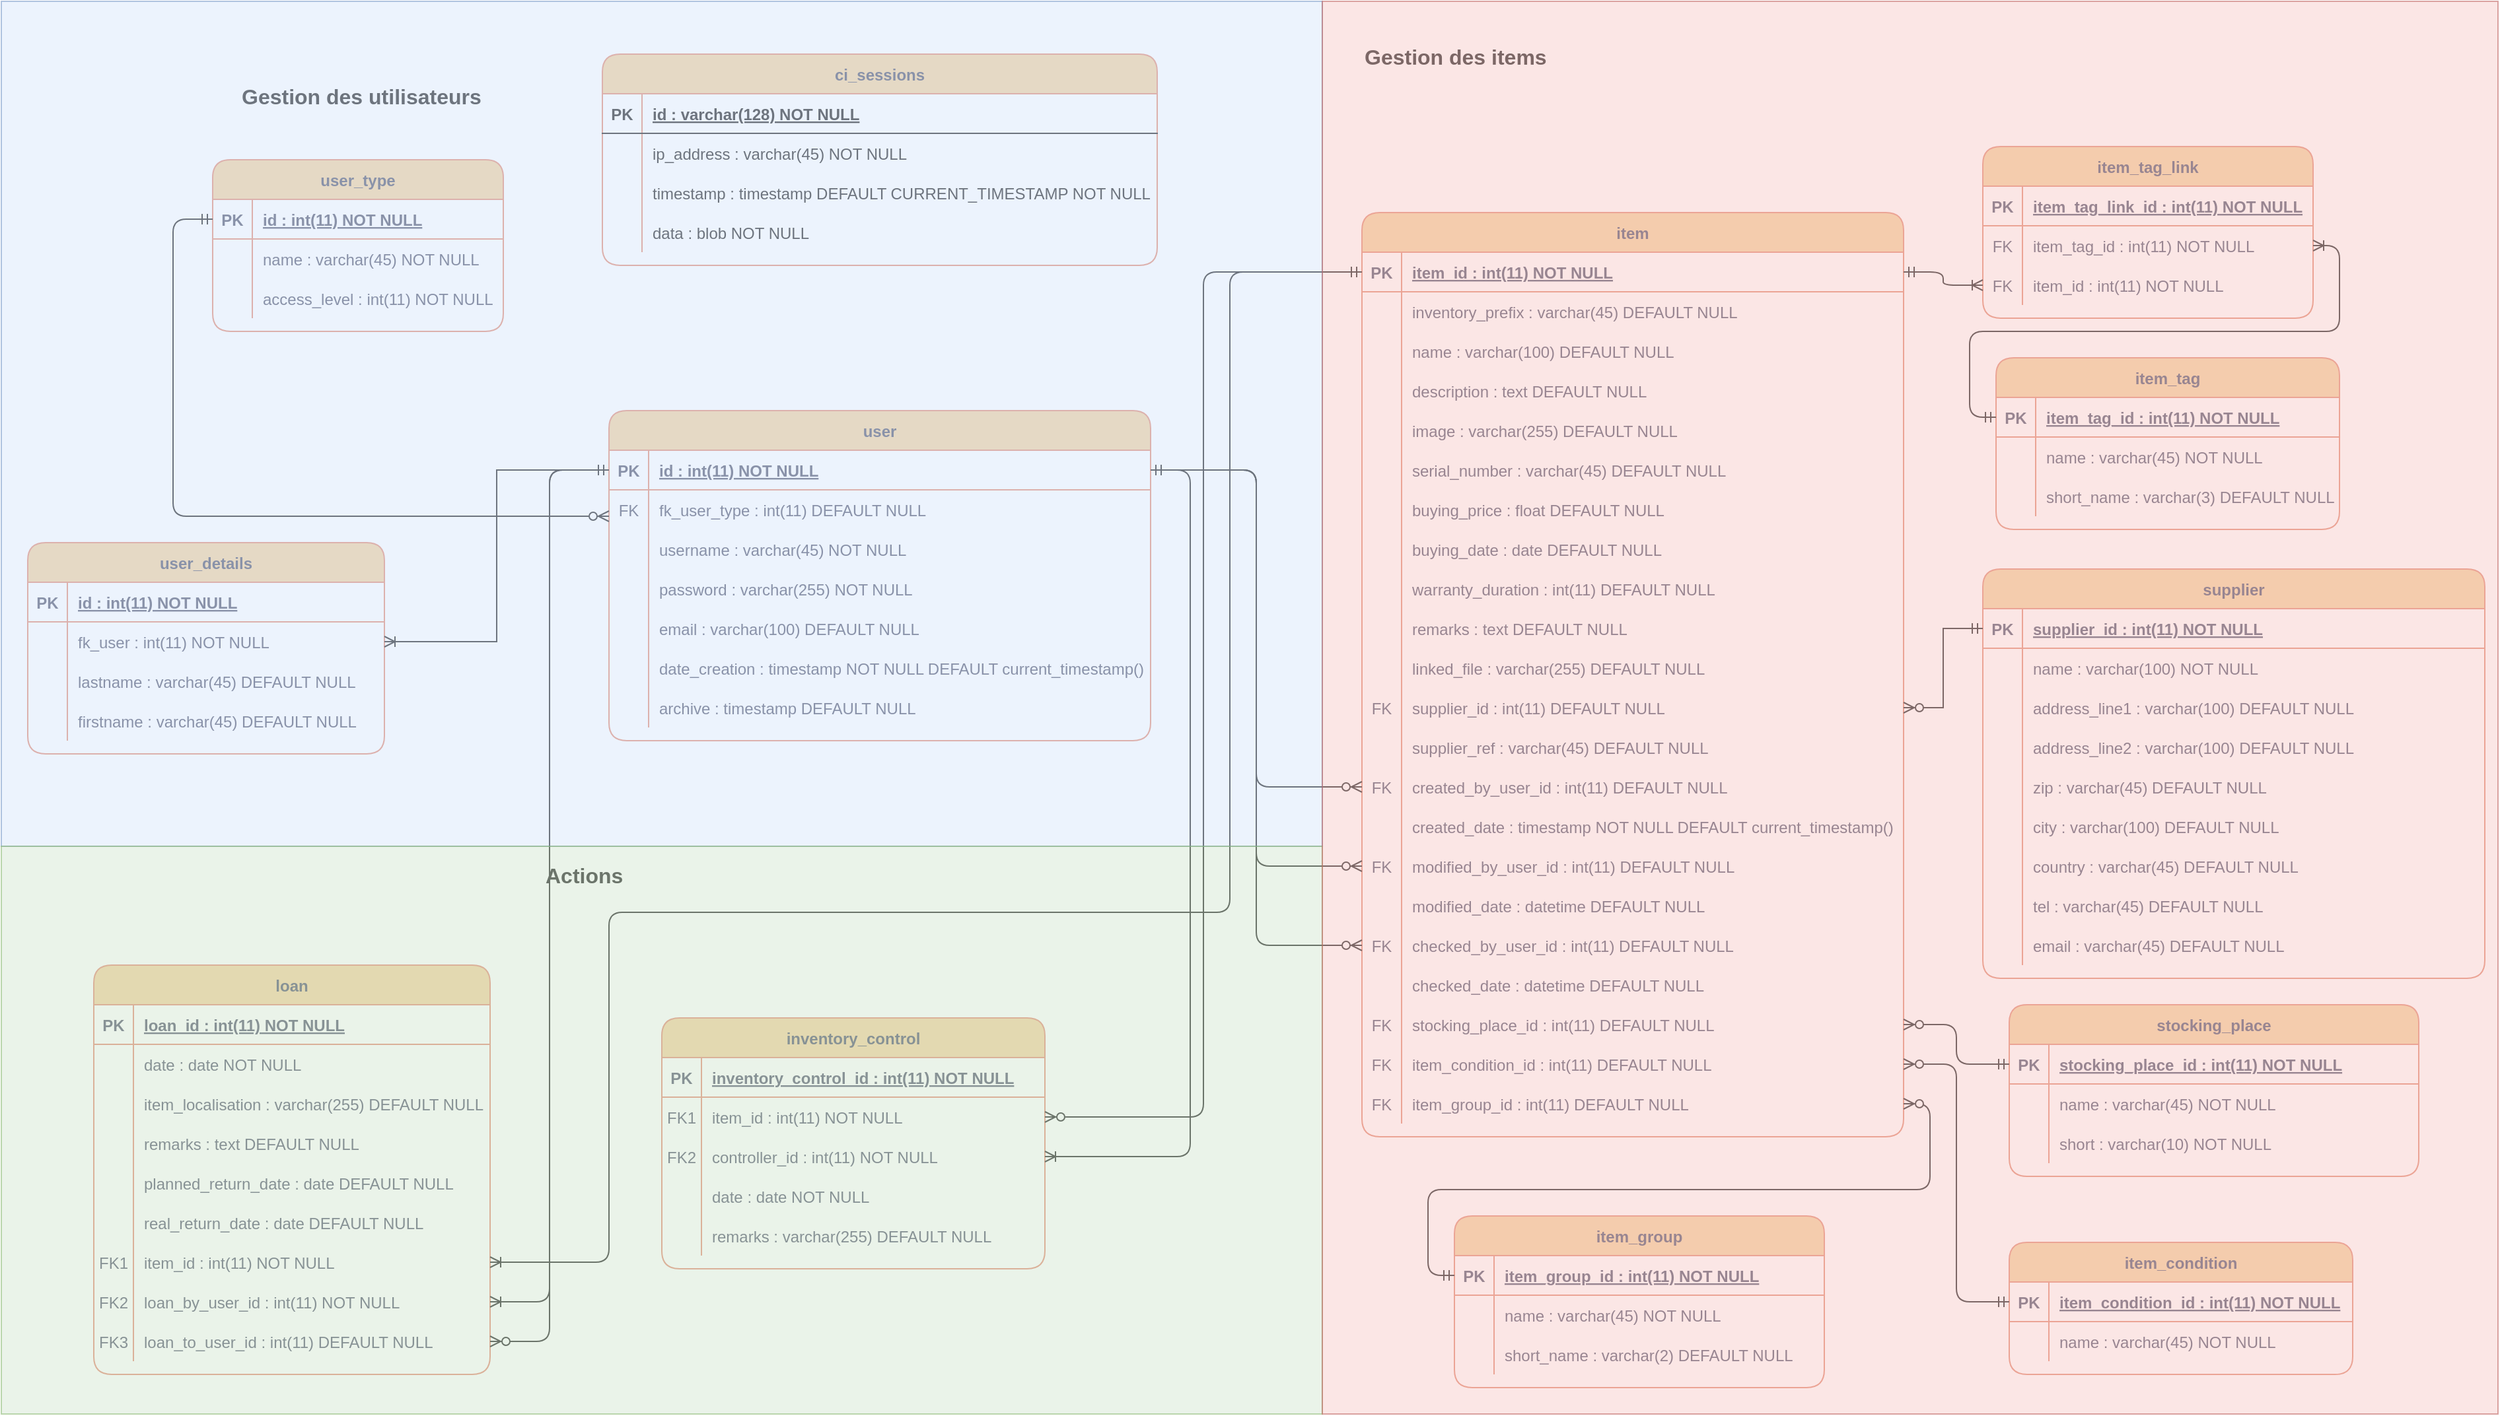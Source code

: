<mxfile version="14.6.13" type="device"><diagram id="R2lEEEUBdFMjLlhIrx00" name="Page-1"><mxGraphModel dx="3220" dy="1387" grid="1" gridSize="10" guides="1" tooltips="1" connect="1" arrows="1" fold="1" page="1" pageScale="1" pageWidth="850" pageHeight="1100" math="0" shadow="0" extFonts="Permanent Marker^https://fonts.googleapis.com/css?family=Permanent+Marker"><root><mxCell id="0"/><mxCell id="1" parent="0"/><mxCell id="8Z-D0FBpTopQOyKzsEzQ-1" value="loan" style="shape=table;startSize=30;container=1;collapsible=1;childLayout=tableLayout;fixedRows=1;rowLines=0;fontStyle=1;align=center;resizeLast=1;fillColor=#F2CC8F;strokeColor=#E07A5F;fontColor=#393C56;rounded=1;" vertex="1" parent="1"><mxGeometry x="-490" y="1470" width="300" height="310" as="geometry"/></mxCell><mxCell id="8Z-D0FBpTopQOyKzsEzQ-2" value="" style="shape=partialRectangle;collapsible=0;dropTarget=0;pointerEvents=0;fillColor=none;top=0;left=0;bottom=1;right=0;points=[[0,0.5],[1,0.5]];portConstraint=eastwest;strokeColor=#E07A5F;fontColor=#393C56;rounded=1;" vertex="1" parent="8Z-D0FBpTopQOyKzsEzQ-1"><mxGeometry y="30" width="300" height="30" as="geometry"/></mxCell><mxCell id="8Z-D0FBpTopQOyKzsEzQ-3" value="PK" style="shape=partialRectangle;connectable=0;fillColor=none;top=0;left=0;bottom=0;right=0;fontStyle=1;overflow=hidden;strokeColor=#E07A5F;fontColor=#393C56;rounded=1;" vertex="1" parent="8Z-D0FBpTopQOyKzsEzQ-2"><mxGeometry width="30" height="30" as="geometry"/></mxCell><mxCell id="8Z-D0FBpTopQOyKzsEzQ-4" value="loan_id : int(11) NOT NULL" style="shape=partialRectangle;connectable=0;fillColor=none;top=0;left=0;bottom=0;right=0;align=left;spacingLeft=6;fontStyle=5;overflow=hidden;strokeColor=#E07A5F;fontColor=#393C56;rounded=1;" vertex="1" parent="8Z-D0FBpTopQOyKzsEzQ-2"><mxGeometry x="30" width="270" height="30" as="geometry"/></mxCell><mxCell id="8Z-D0FBpTopQOyKzsEzQ-5" value="" style="shape=partialRectangle;collapsible=0;dropTarget=0;pointerEvents=0;fillColor=none;top=0;left=0;bottom=0;right=0;points=[[0,0.5],[1,0.5]];portConstraint=eastwest;strokeColor=#E07A5F;fontColor=#393C56;rounded=1;" vertex="1" parent="8Z-D0FBpTopQOyKzsEzQ-1"><mxGeometry y="60" width="300" height="30" as="geometry"/></mxCell><mxCell id="8Z-D0FBpTopQOyKzsEzQ-6" value="" style="shape=partialRectangle;connectable=0;fillColor=none;top=0;left=0;bottom=0;right=0;editable=1;overflow=hidden;strokeColor=#E07A5F;fontColor=#393C56;rounded=1;" vertex="1" parent="8Z-D0FBpTopQOyKzsEzQ-5"><mxGeometry width="30" height="30" as="geometry"/></mxCell><mxCell id="8Z-D0FBpTopQOyKzsEzQ-7" value="date : date NOT NULL" style="shape=partialRectangle;connectable=0;fillColor=none;top=0;left=0;bottom=0;right=0;align=left;spacingLeft=6;overflow=hidden;strokeColor=#E07A5F;fontColor=#393C56;rounded=1;" vertex="1" parent="8Z-D0FBpTopQOyKzsEzQ-5"><mxGeometry x="30" width="270" height="30" as="geometry"/></mxCell><mxCell id="8Z-D0FBpTopQOyKzsEzQ-8" value="" style="shape=partialRectangle;collapsible=0;dropTarget=0;pointerEvents=0;fillColor=none;top=0;left=0;bottom=0;right=0;points=[[0,0.5],[1,0.5]];portConstraint=eastwest;strokeColor=#E07A5F;fontColor=#393C56;rounded=1;" vertex="1" parent="8Z-D0FBpTopQOyKzsEzQ-1"><mxGeometry y="90" width="300" height="30" as="geometry"/></mxCell><mxCell id="8Z-D0FBpTopQOyKzsEzQ-9" value="" style="shape=partialRectangle;connectable=0;fillColor=none;top=0;left=0;bottom=0;right=0;editable=1;overflow=hidden;strokeColor=#E07A5F;fontColor=#393C56;rounded=1;" vertex="1" parent="8Z-D0FBpTopQOyKzsEzQ-8"><mxGeometry width="30" height="30" as="geometry"/></mxCell><mxCell id="8Z-D0FBpTopQOyKzsEzQ-10" value="item_localisation : varchar(255) DEFAULT NULL" style="shape=partialRectangle;connectable=0;fillColor=none;top=0;left=0;bottom=0;right=0;align=left;spacingLeft=6;overflow=hidden;strokeColor=#E07A5F;fontColor=#393C56;rounded=1;" vertex="1" parent="8Z-D0FBpTopQOyKzsEzQ-8"><mxGeometry x="30" width="270" height="30" as="geometry"/></mxCell><mxCell id="8Z-D0FBpTopQOyKzsEzQ-11" value="" style="shape=partialRectangle;collapsible=0;dropTarget=0;pointerEvents=0;fillColor=none;top=0;left=0;bottom=0;right=0;points=[[0,0.5],[1,0.5]];portConstraint=eastwest;strokeColor=#E07A5F;fontColor=#393C56;rounded=1;" vertex="1" parent="8Z-D0FBpTopQOyKzsEzQ-1"><mxGeometry y="120" width="300" height="30" as="geometry"/></mxCell><mxCell id="8Z-D0FBpTopQOyKzsEzQ-12" value="" style="shape=partialRectangle;connectable=0;fillColor=none;top=0;left=0;bottom=0;right=0;editable=1;overflow=hidden;strokeColor=#E07A5F;fontColor=#393C56;rounded=1;" vertex="1" parent="8Z-D0FBpTopQOyKzsEzQ-11"><mxGeometry width="30" height="30" as="geometry"/></mxCell><mxCell id="8Z-D0FBpTopQOyKzsEzQ-13" value="remarks : text DEFAULT NULL" style="shape=partialRectangle;connectable=0;fillColor=none;top=0;left=0;bottom=0;right=0;align=left;spacingLeft=6;overflow=hidden;strokeColor=#E07A5F;fontColor=#393C56;rounded=1;" vertex="1" parent="8Z-D0FBpTopQOyKzsEzQ-11"><mxGeometry x="30" width="270" height="30" as="geometry"/></mxCell><mxCell id="8Z-D0FBpTopQOyKzsEzQ-14" style="shape=partialRectangle;collapsible=0;dropTarget=0;pointerEvents=0;fillColor=none;top=0;left=0;bottom=0;right=0;points=[[0,0.5],[1,0.5]];portConstraint=eastwest;strokeColor=#E07A5F;fontColor=#393C56;rounded=1;" vertex="1" parent="8Z-D0FBpTopQOyKzsEzQ-1"><mxGeometry y="150" width="300" height="30" as="geometry"/></mxCell><mxCell id="8Z-D0FBpTopQOyKzsEzQ-15" style="shape=partialRectangle;connectable=0;fillColor=none;top=0;left=0;bottom=0;right=0;editable=1;overflow=hidden;strokeColor=#E07A5F;fontColor=#393C56;rounded=1;" vertex="1" parent="8Z-D0FBpTopQOyKzsEzQ-14"><mxGeometry width="30" height="30" as="geometry"/></mxCell><mxCell id="8Z-D0FBpTopQOyKzsEzQ-16" value="planned_return_date : date DEFAULT NULL" style="shape=partialRectangle;connectable=0;fillColor=none;top=0;left=0;bottom=0;right=0;align=left;spacingLeft=6;overflow=hidden;strokeColor=#E07A5F;fontColor=#393C56;rounded=1;" vertex="1" parent="8Z-D0FBpTopQOyKzsEzQ-14"><mxGeometry x="30" width="270" height="30" as="geometry"/></mxCell><mxCell id="8Z-D0FBpTopQOyKzsEzQ-17" style="shape=partialRectangle;collapsible=0;dropTarget=0;pointerEvents=0;fillColor=none;top=0;left=0;bottom=0;right=0;points=[[0,0.5],[1,0.5]];portConstraint=eastwest;strokeColor=#E07A5F;fontColor=#393C56;rounded=1;" vertex="1" parent="8Z-D0FBpTopQOyKzsEzQ-1"><mxGeometry y="180" width="300" height="30" as="geometry"/></mxCell><mxCell id="8Z-D0FBpTopQOyKzsEzQ-18" style="shape=partialRectangle;connectable=0;fillColor=none;top=0;left=0;bottom=0;right=0;editable=1;overflow=hidden;strokeColor=#E07A5F;fontColor=#393C56;rounded=1;" vertex="1" parent="8Z-D0FBpTopQOyKzsEzQ-17"><mxGeometry width="30" height="30" as="geometry"/></mxCell><mxCell id="8Z-D0FBpTopQOyKzsEzQ-19" value="real_return_date : date DEFAULT NULL" style="shape=partialRectangle;connectable=0;fillColor=none;top=0;left=0;bottom=0;right=0;align=left;spacingLeft=6;overflow=hidden;strokeColor=#E07A5F;fontColor=#393C56;rounded=1;" vertex="1" parent="8Z-D0FBpTopQOyKzsEzQ-17"><mxGeometry x="30" width="270" height="30" as="geometry"/></mxCell><mxCell id="8Z-D0FBpTopQOyKzsEzQ-20" style="shape=partialRectangle;collapsible=0;dropTarget=0;pointerEvents=0;fillColor=none;top=0;left=0;bottom=0;right=0;points=[[0,0.5],[1,0.5]];portConstraint=eastwest;strokeColor=#E07A5F;fontColor=#393C56;rounded=1;" vertex="1" parent="8Z-D0FBpTopQOyKzsEzQ-1"><mxGeometry y="210" width="300" height="30" as="geometry"/></mxCell><mxCell id="8Z-D0FBpTopQOyKzsEzQ-21" value="FK1" style="shape=partialRectangle;connectable=0;fillColor=none;top=0;left=0;bottom=0;right=0;editable=1;overflow=hidden;strokeColor=#E07A5F;fontColor=#393C56;rounded=1;" vertex="1" parent="8Z-D0FBpTopQOyKzsEzQ-20"><mxGeometry width="30" height="30" as="geometry"/></mxCell><mxCell id="8Z-D0FBpTopQOyKzsEzQ-22" value="item_id : int(11) NOT NULL" style="shape=partialRectangle;connectable=0;fillColor=none;top=0;left=0;bottom=0;right=0;align=left;spacingLeft=6;overflow=hidden;strokeColor=#E07A5F;fontColor=#393C56;rounded=1;" vertex="1" parent="8Z-D0FBpTopQOyKzsEzQ-20"><mxGeometry x="30" width="270" height="30" as="geometry"/></mxCell><mxCell id="8Z-D0FBpTopQOyKzsEzQ-23" style="shape=partialRectangle;collapsible=0;dropTarget=0;pointerEvents=0;fillColor=none;top=0;left=0;bottom=0;right=0;points=[[0,0.5],[1,0.5]];portConstraint=eastwest;strokeColor=#E07A5F;fontColor=#393C56;rounded=1;" vertex="1" parent="8Z-D0FBpTopQOyKzsEzQ-1"><mxGeometry y="240" width="300" height="30" as="geometry"/></mxCell><mxCell id="8Z-D0FBpTopQOyKzsEzQ-24" value="FK2" style="shape=partialRectangle;connectable=0;fillColor=none;top=0;left=0;bottom=0;right=0;editable=1;overflow=hidden;strokeColor=#E07A5F;fontColor=#393C56;rounded=1;" vertex="1" parent="8Z-D0FBpTopQOyKzsEzQ-23"><mxGeometry width="30" height="30" as="geometry"/></mxCell><mxCell id="8Z-D0FBpTopQOyKzsEzQ-25" value="loan_by_user_id : int(11) NOT NULL" style="shape=partialRectangle;connectable=0;fillColor=none;top=0;left=0;bottom=0;right=0;align=left;spacingLeft=6;overflow=hidden;strokeColor=#E07A5F;fontColor=#393C56;rounded=1;" vertex="1" parent="8Z-D0FBpTopQOyKzsEzQ-23"><mxGeometry x="30" width="270" height="30" as="geometry"/></mxCell><mxCell id="8Z-D0FBpTopQOyKzsEzQ-26" style="shape=partialRectangle;collapsible=0;dropTarget=0;pointerEvents=0;fillColor=none;top=0;left=0;bottom=0;right=0;points=[[0,0.5],[1,0.5]];portConstraint=eastwest;strokeColor=#E07A5F;fontColor=#393C56;rounded=1;" vertex="1" parent="8Z-D0FBpTopQOyKzsEzQ-1"><mxGeometry y="270" width="300" height="30" as="geometry"/></mxCell><mxCell id="8Z-D0FBpTopQOyKzsEzQ-27" value="FK3" style="shape=partialRectangle;connectable=0;fillColor=none;top=0;left=0;bottom=0;right=0;editable=1;overflow=hidden;strokeColor=#E07A5F;fontColor=#393C56;rounded=1;" vertex="1" parent="8Z-D0FBpTopQOyKzsEzQ-26"><mxGeometry width="30" height="30" as="geometry"/></mxCell><mxCell id="8Z-D0FBpTopQOyKzsEzQ-28" value="loan_to_user_id : int(11) DEFAULT NULL" style="shape=partialRectangle;connectable=0;fillColor=none;top=0;left=0;bottom=0;right=0;align=left;spacingLeft=6;overflow=hidden;strokeColor=#E07A5F;fontColor=#393C56;rounded=1;" vertex="1" parent="8Z-D0FBpTopQOyKzsEzQ-26"><mxGeometry x="30" width="270" height="30" as="geometry"/></mxCell><mxCell id="8Z-D0FBpTopQOyKzsEzQ-29" value="user" style="shape=table;startSize=30;container=1;collapsible=1;childLayout=tableLayout;fixedRows=1;rowLines=0;fontStyle=1;align=center;resizeLast=1;shadow=0;glass=0;sketch=0;fillColor=#F2CC8F;strokeColor=#E07A5F;fontColor=#393C56;rounded=1;" vertex="1" parent="1"><mxGeometry x="-100" y="1050" width="410" height="250" as="geometry"/></mxCell><mxCell id="8Z-D0FBpTopQOyKzsEzQ-30" value="" style="shape=partialRectangle;collapsible=0;dropTarget=0;pointerEvents=0;fillColor=none;top=0;left=0;bottom=1;right=0;points=[[0,0.5],[1,0.5]];portConstraint=eastwest;strokeColor=#E07A5F;fontColor=#393C56;rounded=1;" vertex="1" parent="8Z-D0FBpTopQOyKzsEzQ-29"><mxGeometry y="30" width="410" height="30" as="geometry"/></mxCell><mxCell id="8Z-D0FBpTopQOyKzsEzQ-31" value="PK" style="shape=partialRectangle;connectable=0;fillColor=none;top=0;left=0;bottom=0;right=0;fontStyle=1;overflow=hidden;strokeColor=#E07A5F;fontColor=#393C56;rounded=1;" vertex="1" parent="8Z-D0FBpTopQOyKzsEzQ-30"><mxGeometry width="30" height="30" as="geometry"/></mxCell><mxCell id="8Z-D0FBpTopQOyKzsEzQ-32" value="id : int(11) NOT NULL" style="shape=partialRectangle;connectable=0;fillColor=none;top=0;left=0;bottom=0;right=0;align=left;spacingLeft=6;fontStyle=5;overflow=hidden;strokeColor=#E07A5F;fontColor=#393C56;rounded=1;" vertex="1" parent="8Z-D0FBpTopQOyKzsEzQ-30"><mxGeometry x="30" width="380" height="30" as="geometry"/></mxCell><mxCell id="8Z-D0FBpTopQOyKzsEzQ-51" style="shape=partialRectangle;collapsible=0;dropTarget=0;pointerEvents=0;fillColor=none;top=0;left=0;bottom=0;right=0;points=[[0,0.5],[1,0.5]];portConstraint=eastwest;strokeColor=#E07A5F;fontColor=#393C56;rounded=1;" vertex="1" parent="8Z-D0FBpTopQOyKzsEzQ-29"><mxGeometry y="60" width="410" height="30" as="geometry"/></mxCell><mxCell id="8Z-D0FBpTopQOyKzsEzQ-52" value="FK" style="shape=partialRectangle;connectable=0;fillColor=none;top=0;left=0;bottom=0;right=0;editable=1;overflow=hidden;strokeColor=#E07A5F;fontColor=#393C56;rounded=1;" vertex="1" parent="8Z-D0FBpTopQOyKzsEzQ-51"><mxGeometry width="30" height="30" as="geometry"/></mxCell><mxCell id="8Z-D0FBpTopQOyKzsEzQ-53" value="fk_user_type : int(11) DEFAULT NULL" style="shape=partialRectangle;connectable=0;fillColor=none;top=0;left=0;bottom=0;right=0;align=left;spacingLeft=6;overflow=hidden;strokeColor=#E07A5F;fontColor=#393C56;rounded=1;" vertex="1" parent="8Z-D0FBpTopQOyKzsEzQ-51"><mxGeometry x="30" width="380" height="30" as="geometry"/></mxCell><mxCell id="8Z-D0FBpTopQOyKzsEzQ-39" value="" style="shape=partialRectangle;collapsible=0;dropTarget=0;pointerEvents=0;fillColor=none;top=0;left=0;bottom=0;right=0;points=[[0,0.5],[1,0.5]];portConstraint=eastwest;strokeColor=#E07A5F;fontColor=#393C56;rounded=1;" vertex="1" parent="8Z-D0FBpTopQOyKzsEzQ-29"><mxGeometry y="90" width="410" height="30" as="geometry"/></mxCell><mxCell id="8Z-D0FBpTopQOyKzsEzQ-40" value="" style="shape=partialRectangle;connectable=0;fillColor=none;top=0;left=0;bottom=0;right=0;editable=1;overflow=hidden;strokeColor=#E07A5F;fontColor=#393C56;rounded=1;" vertex="1" parent="8Z-D0FBpTopQOyKzsEzQ-39"><mxGeometry width="30" height="30" as="geometry"/></mxCell><mxCell id="8Z-D0FBpTopQOyKzsEzQ-41" value="username : varchar(45) NOT NULL" style="shape=partialRectangle;connectable=0;fillColor=none;top=0;left=0;bottom=0;right=0;align=left;spacingLeft=6;overflow=hidden;strokeColor=#E07A5F;fontColor=#393C56;rounded=1;" vertex="1" parent="8Z-D0FBpTopQOyKzsEzQ-39"><mxGeometry x="30" width="380" height="30" as="geometry"/></mxCell><mxCell id="8Z-D0FBpTopQOyKzsEzQ-42" style="shape=partialRectangle;collapsible=0;dropTarget=0;pointerEvents=0;fillColor=none;top=0;left=0;bottom=0;right=0;points=[[0,0.5],[1,0.5]];portConstraint=eastwest;strokeColor=#E07A5F;fontColor=#393C56;rounded=1;" vertex="1" parent="8Z-D0FBpTopQOyKzsEzQ-29"><mxGeometry y="120" width="410" height="30" as="geometry"/></mxCell><mxCell id="8Z-D0FBpTopQOyKzsEzQ-43" style="shape=partialRectangle;connectable=0;fillColor=none;top=0;left=0;bottom=0;right=0;editable=1;overflow=hidden;strokeColor=#E07A5F;fontColor=#393C56;rounded=1;" vertex="1" parent="8Z-D0FBpTopQOyKzsEzQ-42"><mxGeometry width="30" height="30" as="geometry"/></mxCell><mxCell id="8Z-D0FBpTopQOyKzsEzQ-44" value="password : varchar(255) NOT NULL" style="shape=partialRectangle;connectable=0;fillColor=none;top=0;left=0;bottom=0;right=0;align=left;spacingLeft=6;overflow=hidden;strokeColor=#E07A5F;fontColor=#393C56;rounded=1;" vertex="1" parent="8Z-D0FBpTopQOyKzsEzQ-42"><mxGeometry x="30" width="380" height="30" as="geometry"/></mxCell><mxCell id="8Z-D0FBpTopQOyKzsEzQ-45" style="shape=partialRectangle;collapsible=0;dropTarget=0;pointerEvents=0;fillColor=none;top=0;left=0;bottom=0;right=0;points=[[0,0.5],[1,0.5]];portConstraint=eastwest;strokeColor=#E07A5F;fontColor=#393C56;rounded=1;" vertex="1" parent="8Z-D0FBpTopQOyKzsEzQ-29"><mxGeometry y="150" width="410" height="30" as="geometry"/></mxCell><mxCell id="8Z-D0FBpTopQOyKzsEzQ-46" style="shape=partialRectangle;connectable=0;fillColor=none;top=0;left=0;bottom=0;right=0;editable=1;overflow=hidden;strokeColor=#E07A5F;fontColor=#393C56;rounded=1;" vertex="1" parent="8Z-D0FBpTopQOyKzsEzQ-45"><mxGeometry width="30" height="30" as="geometry"/></mxCell><mxCell id="8Z-D0FBpTopQOyKzsEzQ-47" value="email : varchar(100) DEFAULT NULL" style="shape=partialRectangle;connectable=0;fillColor=none;top=0;left=0;bottom=0;right=0;align=left;spacingLeft=6;overflow=hidden;strokeColor=#E07A5F;fontColor=#393C56;rounded=1;" vertex="1" parent="8Z-D0FBpTopQOyKzsEzQ-45"><mxGeometry x="30" width="380" height="30" as="geometry"/></mxCell><mxCell id="8Z-D0FBpTopQOyKzsEzQ-48" style="shape=partialRectangle;collapsible=0;dropTarget=0;pointerEvents=0;fillColor=none;top=0;left=0;bottom=0;right=0;points=[[0,0.5],[1,0.5]];portConstraint=eastwest;strokeColor=#E07A5F;fontColor=#393C56;rounded=1;" vertex="1" parent="8Z-D0FBpTopQOyKzsEzQ-29"><mxGeometry y="180" width="410" height="30" as="geometry"/></mxCell><mxCell id="8Z-D0FBpTopQOyKzsEzQ-49" style="shape=partialRectangle;connectable=0;fillColor=none;top=0;left=0;bottom=0;right=0;editable=1;overflow=hidden;strokeColor=#E07A5F;fontColor=#393C56;rounded=1;" vertex="1" parent="8Z-D0FBpTopQOyKzsEzQ-48"><mxGeometry width="30" height="30" as="geometry"/></mxCell><mxCell id="8Z-D0FBpTopQOyKzsEzQ-50" value="date_creation : timestamp NOT NULL DEFAULT current_timestamp()" style="shape=partialRectangle;connectable=0;fillColor=none;top=0;left=0;bottom=0;right=0;align=left;spacingLeft=6;overflow=hidden;strokeColor=#E07A5F;fontColor=#393C56;rounded=1;" vertex="1" parent="8Z-D0FBpTopQOyKzsEzQ-48"><mxGeometry x="30" width="380" height="30" as="geometry"/></mxCell><mxCell id="8Z-D0FBpTopQOyKzsEzQ-54" style="shape=partialRectangle;collapsible=0;dropTarget=0;pointerEvents=0;fillColor=none;top=0;left=0;bottom=0;right=0;points=[[0,0.5],[1,0.5]];portConstraint=eastwest;strokeColor=#E07A5F;fontColor=#393C56;rounded=1;" vertex="1" parent="8Z-D0FBpTopQOyKzsEzQ-29"><mxGeometry y="210" width="410" height="30" as="geometry"/></mxCell><mxCell id="8Z-D0FBpTopQOyKzsEzQ-55" style="shape=partialRectangle;connectable=0;fillColor=none;top=0;left=0;bottom=0;right=0;editable=1;overflow=hidden;strokeColor=#E07A5F;fontColor=#393C56;rounded=1;" vertex="1" parent="8Z-D0FBpTopQOyKzsEzQ-54"><mxGeometry width="30" height="30" as="geometry"/></mxCell><mxCell id="8Z-D0FBpTopQOyKzsEzQ-56" value="archive : timestamp DEFAULT NULL" style="shape=partialRectangle;connectable=0;fillColor=none;top=0;left=0;bottom=0;right=0;align=left;spacingLeft=6;overflow=hidden;strokeColor=#E07A5F;fontColor=#393C56;rounded=1;" vertex="1" parent="8Z-D0FBpTopQOyKzsEzQ-54"><mxGeometry x="30" width="380" height="30" as="geometry"/></mxCell><mxCell id="8Z-D0FBpTopQOyKzsEzQ-57" value="stocking_place" style="shape=table;startSize=30;container=1;collapsible=1;childLayout=tableLayout;fixedRows=1;rowLines=0;fontStyle=1;align=center;resizeLast=1;shadow=0;glass=0;sketch=0;fillColor=#F2CC8F;strokeColor=#E07A5F;fontColor=#393C56;rounded=1;" vertex="1" parent="1"><mxGeometry x="960" y="1500" width="310" height="130" as="geometry"/></mxCell><mxCell id="8Z-D0FBpTopQOyKzsEzQ-58" value="" style="shape=partialRectangle;collapsible=0;dropTarget=0;pointerEvents=0;fillColor=none;top=0;left=0;bottom=1;right=0;points=[[0,0.5],[1,0.5]];portConstraint=eastwest;strokeColor=#E07A5F;fontColor=#393C56;rounded=1;" vertex="1" parent="8Z-D0FBpTopQOyKzsEzQ-57"><mxGeometry y="30" width="310" height="30" as="geometry"/></mxCell><mxCell id="8Z-D0FBpTopQOyKzsEzQ-59" value="PK" style="shape=partialRectangle;connectable=0;fillColor=none;top=0;left=0;bottom=0;right=0;fontStyle=1;overflow=hidden;strokeColor=#E07A5F;fontColor=#393C56;rounded=1;" vertex="1" parent="8Z-D0FBpTopQOyKzsEzQ-58"><mxGeometry width="30" height="30" as="geometry"/></mxCell><mxCell id="8Z-D0FBpTopQOyKzsEzQ-60" value="stocking_place_id : int(11) NOT NULL" style="shape=partialRectangle;connectable=0;fillColor=none;top=0;left=0;bottom=0;right=0;align=left;spacingLeft=6;fontStyle=5;overflow=hidden;strokeColor=#E07A5F;fontColor=#393C56;rounded=1;" vertex="1" parent="8Z-D0FBpTopQOyKzsEzQ-58"><mxGeometry x="30" width="280" height="30" as="geometry"/></mxCell><mxCell id="8Z-D0FBpTopQOyKzsEzQ-61" value="" style="shape=partialRectangle;collapsible=0;dropTarget=0;pointerEvents=0;fillColor=none;top=0;left=0;bottom=0;right=0;points=[[0,0.5],[1,0.5]];portConstraint=eastwest;strokeColor=#E07A5F;fontColor=#393C56;rounded=1;" vertex="1" parent="8Z-D0FBpTopQOyKzsEzQ-57"><mxGeometry y="60" width="310" height="30" as="geometry"/></mxCell><mxCell id="8Z-D0FBpTopQOyKzsEzQ-62" value="" style="shape=partialRectangle;connectable=0;fillColor=none;top=0;left=0;bottom=0;right=0;editable=1;overflow=hidden;strokeColor=#E07A5F;fontColor=#393C56;rounded=1;" vertex="1" parent="8Z-D0FBpTopQOyKzsEzQ-61"><mxGeometry width="30" height="30" as="geometry"/></mxCell><mxCell id="8Z-D0FBpTopQOyKzsEzQ-63" value="name : varchar(45) NOT NULL" style="shape=partialRectangle;connectable=0;fillColor=none;top=0;left=0;bottom=0;right=0;align=left;spacingLeft=6;overflow=hidden;strokeColor=#E07A5F;fontColor=#393C56;rounded=1;" vertex="1" parent="8Z-D0FBpTopQOyKzsEzQ-61"><mxGeometry x="30" width="280" height="30" as="geometry"/></mxCell><mxCell id="8Z-D0FBpTopQOyKzsEzQ-64" value="" style="shape=partialRectangle;collapsible=0;dropTarget=0;pointerEvents=0;fillColor=none;top=0;left=0;bottom=0;right=0;points=[[0,0.5],[1,0.5]];portConstraint=eastwest;strokeColor=#E07A5F;fontColor=#393C56;rounded=1;" vertex="1" parent="8Z-D0FBpTopQOyKzsEzQ-57"><mxGeometry y="90" width="310" height="30" as="geometry"/></mxCell><mxCell id="8Z-D0FBpTopQOyKzsEzQ-65" value="" style="shape=partialRectangle;connectable=0;fillColor=none;top=0;left=0;bottom=0;right=0;editable=1;overflow=hidden;strokeColor=#E07A5F;fontColor=#393C56;rounded=1;" vertex="1" parent="8Z-D0FBpTopQOyKzsEzQ-64"><mxGeometry width="30" height="30" as="geometry"/></mxCell><mxCell id="8Z-D0FBpTopQOyKzsEzQ-66" value="short : varchar(10) NOT NULL" style="shape=partialRectangle;connectable=0;fillColor=none;top=0;left=0;bottom=0;right=0;align=left;spacingLeft=6;overflow=hidden;strokeColor=#E07A5F;fontColor=#393C56;rounded=1;" vertex="1" parent="8Z-D0FBpTopQOyKzsEzQ-64"><mxGeometry x="30" width="280" height="30" as="geometry"/></mxCell><mxCell id="8Z-D0FBpTopQOyKzsEzQ-67" value="inventory_control" style="shape=table;startSize=30;container=1;collapsible=1;childLayout=tableLayout;fixedRows=1;rowLines=0;fontStyle=1;align=center;resizeLast=1;shadow=0;glass=0;sketch=0;fillColor=#F2CC8F;strokeColor=#E07A5F;fontColor=#393C56;rounded=1;" vertex="1" parent="1"><mxGeometry x="-60" y="1510" width="290" height="190" as="geometry"/></mxCell><mxCell id="8Z-D0FBpTopQOyKzsEzQ-68" value="" style="shape=partialRectangle;collapsible=0;dropTarget=0;pointerEvents=0;fillColor=none;top=0;left=0;bottom=1;right=0;points=[[0,0.5],[1,0.5]];portConstraint=eastwest;strokeColor=#E07A5F;fontColor=#393C56;rounded=1;" vertex="1" parent="8Z-D0FBpTopQOyKzsEzQ-67"><mxGeometry y="30" width="290" height="30" as="geometry"/></mxCell><mxCell id="8Z-D0FBpTopQOyKzsEzQ-69" value="PK" style="shape=partialRectangle;connectable=0;fillColor=none;top=0;left=0;bottom=0;right=0;fontStyle=1;overflow=hidden;strokeColor=#E07A5F;fontColor=#393C56;rounded=1;" vertex="1" parent="8Z-D0FBpTopQOyKzsEzQ-68"><mxGeometry width="30" height="30" as="geometry"/></mxCell><mxCell id="8Z-D0FBpTopQOyKzsEzQ-70" value="inventory_control_id : int(11) NOT NULL" style="shape=partialRectangle;connectable=0;fillColor=none;top=0;left=0;bottom=0;right=0;align=left;spacingLeft=6;fontStyle=5;overflow=hidden;strokeColor=#E07A5F;fontColor=#393C56;rounded=1;" vertex="1" parent="8Z-D0FBpTopQOyKzsEzQ-68"><mxGeometry x="30" width="260" height="30" as="geometry"/></mxCell><mxCell id="8Z-D0FBpTopQOyKzsEzQ-71" value="" style="shape=partialRectangle;collapsible=0;dropTarget=0;pointerEvents=0;fillColor=none;top=0;left=0;bottom=0;right=0;points=[[0,0.5],[1,0.5]];portConstraint=eastwest;strokeColor=#E07A5F;fontColor=#393C56;rounded=1;" vertex="1" parent="8Z-D0FBpTopQOyKzsEzQ-67"><mxGeometry y="60" width="290" height="30" as="geometry"/></mxCell><mxCell id="8Z-D0FBpTopQOyKzsEzQ-72" value="FK1" style="shape=partialRectangle;connectable=0;fillColor=none;top=0;left=0;bottom=0;right=0;editable=1;overflow=hidden;strokeColor=#E07A5F;fontColor=#393C56;rounded=1;" vertex="1" parent="8Z-D0FBpTopQOyKzsEzQ-71"><mxGeometry width="30" height="30" as="geometry"/></mxCell><mxCell id="8Z-D0FBpTopQOyKzsEzQ-73" value="item_id : int(11) NOT NULL" style="shape=partialRectangle;connectable=0;fillColor=none;top=0;left=0;bottom=0;right=0;align=left;spacingLeft=6;overflow=hidden;strokeColor=#E07A5F;fontColor=#393C56;rounded=1;" vertex="1" parent="8Z-D0FBpTopQOyKzsEzQ-71"><mxGeometry x="30" width="260" height="30" as="geometry"/></mxCell><mxCell id="8Z-D0FBpTopQOyKzsEzQ-74" value="" style="shape=partialRectangle;collapsible=0;dropTarget=0;pointerEvents=0;fillColor=none;top=0;left=0;bottom=0;right=0;points=[[0,0.5],[1,0.5]];portConstraint=eastwest;strokeColor=#E07A5F;fontColor=#393C56;rounded=1;" vertex="1" parent="8Z-D0FBpTopQOyKzsEzQ-67"><mxGeometry y="90" width="290" height="30" as="geometry"/></mxCell><mxCell id="8Z-D0FBpTopQOyKzsEzQ-75" value="FK2" style="shape=partialRectangle;connectable=0;fillColor=none;top=0;left=0;bottom=0;right=0;editable=1;overflow=hidden;strokeColor=#E07A5F;fontColor=#393C56;rounded=1;" vertex="1" parent="8Z-D0FBpTopQOyKzsEzQ-74"><mxGeometry width="30" height="30" as="geometry"/></mxCell><mxCell id="8Z-D0FBpTopQOyKzsEzQ-76" value="controller_id : int(11) NOT NULL" style="shape=partialRectangle;connectable=0;fillColor=none;top=0;left=0;bottom=0;right=0;align=left;spacingLeft=6;overflow=hidden;strokeColor=#E07A5F;fontColor=#393C56;rounded=1;" vertex="1" parent="8Z-D0FBpTopQOyKzsEzQ-74"><mxGeometry x="30" width="260" height="30" as="geometry"/></mxCell><mxCell id="8Z-D0FBpTopQOyKzsEzQ-77" value="" style="shape=partialRectangle;collapsible=0;dropTarget=0;pointerEvents=0;fillColor=none;top=0;left=0;bottom=0;right=0;points=[[0,0.5],[1,0.5]];portConstraint=eastwest;strokeColor=#E07A5F;fontColor=#393C56;rounded=1;" vertex="1" parent="8Z-D0FBpTopQOyKzsEzQ-67"><mxGeometry y="120" width="290" height="30" as="geometry"/></mxCell><mxCell id="8Z-D0FBpTopQOyKzsEzQ-78" value="" style="shape=partialRectangle;connectable=0;fillColor=none;top=0;left=0;bottom=0;right=0;editable=1;overflow=hidden;strokeColor=#E07A5F;fontColor=#393C56;rounded=1;" vertex="1" parent="8Z-D0FBpTopQOyKzsEzQ-77"><mxGeometry width="30" height="30" as="geometry"/></mxCell><mxCell id="8Z-D0FBpTopQOyKzsEzQ-79" value="date : date NOT NULL" style="shape=partialRectangle;connectable=0;fillColor=none;top=0;left=0;bottom=0;right=0;align=left;spacingLeft=6;overflow=hidden;strokeColor=#E07A5F;fontColor=#393C56;rounded=1;" vertex="1" parent="8Z-D0FBpTopQOyKzsEzQ-77"><mxGeometry x="30" width="260" height="30" as="geometry"/></mxCell><mxCell id="8Z-D0FBpTopQOyKzsEzQ-80" style="shape=partialRectangle;collapsible=0;dropTarget=0;pointerEvents=0;fillColor=none;top=0;left=0;bottom=0;right=0;points=[[0,0.5],[1,0.5]];portConstraint=eastwest;strokeColor=#E07A5F;fontColor=#393C56;rounded=1;" vertex="1" parent="8Z-D0FBpTopQOyKzsEzQ-67"><mxGeometry y="150" width="290" height="30" as="geometry"/></mxCell><mxCell id="8Z-D0FBpTopQOyKzsEzQ-81" style="shape=partialRectangle;connectable=0;fillColor=none;top=0;left=0;bottom=0;right=0;editable=1;overflow=hidden;strokeColor=#E07A5F;fontColor=#393C56;rounded=1;" vertex="1" parent="8Z-D0FBpTopQOyKzsEzQ-80"><mxGeometry width="30" height="30" as="geometry"/></mxCell><mxCell id="8Z-D0FBpTopQOyKzsEzQ-82" value="remarks : varchar(255) DEFAULT NULL" style="shape=partialRectangle;connectable=0;fillColor=none;top=0;left=0;bottom=0;right=0;align=left;spacingLeft=6;overflow=hidden;strokeColor=#E07A5F;fontColor=#393C56;rounded=1;" vertex="1" parent="8Z-D0FBpTopQOyKzsEzQ-80"><mxGeometry x="30" width="260" height="30" as="geometry"/></mxCell><mxCell id="8Z-D0FBpTopQOyKzsEzQ-83" value="supplier" style="shape=table;startSize=30;container=1;collapsible=1;childLayout=tableLayout;fixedRows=1;rowLines=0;fontStyle=1;align=center;resizeLast=1;shadow=0;glass=0;sketch=0;fillColor=#F2CC8F;strokeColor=#E07A5F;fontColor=#393C56;rounded=1;" vertex="1" parent="1"><mxGeometry x="940" y="1170" width="380" height="310" as="geometry"/></mxCell><mxCell id="8Z-D0FBpTopQOyKzsEzQ-84" value="" style="shape=partialRectangle;collapsible=0;dropTarget=0;pointerEvents=0;fillColor=none;top=0;left=0;bottom=1;right=0;points=[[0,0.5],[1,0.5]];portConstraint=eastwest;strokeColor=#E07A5F;fontColor=#393C56;rounded=1;" vertex="1" parent="8Z-D0FBpTopQOyKzsEzQ-83"><mxGeometry y="30" width="380" height="30" as="geometry"/></mxCell><mxCell id="8Z-D0FBpTopQOyKzsEzQ-85" value="PK" style="shape=partialRectangle;connectable=0;fillColor=none;top=0;left=0;bottom=0;right=0;fontStyle=1;overflow=hidden;strokeColor=#E07A5F;fontColor=#393C56;rounded=1;" vertex="1" parent="8Z-D0FBpTopQOyKzsEzQ-84"><mxGeometry width="30" height="30" as="geometry"/></mxCell><mxCell id="8Z-D0FBpTopQOyKzsEzQ-86" value="supplier_id : int(11) NOT NULL" style="shape=partialRectangle;connectable=0;fillColor=none;top=0;left=0;bottom=0;right=0;align=left;spacingLeft=6;fontStyle=5;overflow=hidden;strokeColor=#E07A5F;fontColor=#393C56;rounded=1;" vertex="1" parent="8Z-D0FBpTopQOyKzsEzQ-84"><mxGeometry x="30" width="350" height="30" as="geometry"/></mxCell><mxCell id="8Z-D0FBpTopQOyKzsEzQ-87" value="" style="shape=partialRectangle;collapsible=0;dropTarget=0;pointerEvents=0;fillColor=none;top=0;left=0;bottom=0;right=0;points=[[0,0.5],[1,0.5]];portConstraint=eastwest;strokeColor=#E07A5F;fontColor=#393C56;rounded=1;" vertex="1" parent="8Z-D0FBpTopQOyKzsEzQ-83"><mxGeometry y="60" width="380" height="30" as="geometry"/></mxCell><mxCell id="8Z-D0FBpTopQOyKzsEzQ-88" value="" style="shape=partialRectangle;connectable=0;fillColor=none;top=0;left=0;bottom=0;right=0;editable=1;overflow=hidden;strokeColor=#E07A5F;fontColor=#393C56;rounded=1;" vertex="1" parent="8Z-D0FBpTopQOyKzsEzQ-87"><mxGeometry width="30" height="30" as="geometry"/></mxCell><mxCell id="8Z-D0FBpTopQOyKzsEzQ-89" value="name : varchar(100) NOT NULL" style="shape=partialRectangle;connectable=0;fillColor=none;top=0;left=0;bottom=0;right=0;align=left;spacingLeft=6;overflow=hidden;strokeColor=#E07A5F;fontColor=#393C56;rounded=1;" vertex="1" parent="8Z-D0FBpTopQOyKzsEzQ-87"><mxGeometry x="30" width="350" height="30" as="geometry"/></mxCell><mxCell id="8Z-D0FBpTopQOyKzsEzQ-90" value="" style="shape=partialRectangle;collapsible=0;dropTarget=0;pointerEvents=0;fillColor=none;top=0;left=0;bottom=0;right=0;points=[[0,0.5],[1,0.5]];portConstraint=eastwest;strokeColor=#E07A5F;fontColor=#393C56;rounded=1;" vertex="1" parent="8Z-D0FBpTopQOyKzsEzQ-83"><mxGeometry y="90" width="380" height="30" as="geometry"/></mxCell><mxCell id="8Z-D0FBpTopQOyKzsEzQ-91" value="" style="shape=partialRectangle;connectable=0;fillColor=none;top=0;left=0;bottom=0;right=0;editable=1;overflow=hidden;strokeColor=#E07A5F;fontColor=#393C56;rounded=1;" vertex="1" parent="8Z-D0FBpTopQOyKzsEzQ-90"><mxGeometry width="30" height="30" as="geometry"/></mxCell><mxCell id="8Z-D0FBpTopQOyKzsEzQ-92" value="address_line1 : varchar(100) DEFAULT NULL" style="shape=partialRectangle;connectable=0;fillColor=none;top=0;left=0;bottom=0;right=0;align=left;spacingLeft=6;overflow=hidden;strokeColor=#E07A5F;fontColor=#393C56;rounded=1;" vertex="1" parent="8Z-D0FBpTopQOyKzsEzQ-90"><mxGeometry x="30" width="350" height="30" as="geometry"/></mxCell><mxCell id="8Z-D0FBpTopQOyKzsEzQ-93" value="" style="shape=partialRectangle;collapsible=0;dropTarget=0;pointerEvents=0;fillColor=none;top=0;left=0;bottom=0;right=0;points=[[0,0.5],[1,0.5]];portConstraint=eastwest;strokeColor=#E07A5F;fontColor=#393C56;rounded=1;" vertex="1" parent="8Z-D0FBpTopQOyKzsEzQ-83"><mxGeometry y="120" width="380" height="30" as="geometry"/></mxCell><mxCell id="8Z-D0FBpTopQOyKzsEzQ-94" value="" style="shape=partialRectangle;connectable=0;fillColor=none;top=0;left=0;bottom=0;right=0;editable=1;overflow=hidden;strokeColor=#E07A5F;fontColor=#393C56;rounded=1;" vertex="1" parent="8Z-D0FBpTopQOyKzsEzQ-93"><mxGeometry width="30" height="30" as="geometry"/></mxCell><mxCell id="8Z-D0FBpTopQOyKzsEzQ-95" value="address_line2 : varchar(100) DEFAULT NULL" style="shape=partialRectangle;connectable=0;fillColor=none;top=0;left=0;bottom=0;right=0;align=left;spacingLeft=6;overflow=hidden;strokeColor=#E07A5F;fontColor=#393C56;rounded=1;" vertex="1" parent="8Z-D0FBpTopQOyKzsEzQ-93"><mxGeometry x="30" width="350" height="30" as="geometry"/></mxCell><mxCell id="8Z-D0FBpTopQOyKzsEzQ-96" style="shape=partialRectangle;collapsible=0;dropTarget=0;pointerEvents=0;fillColor=none;top=0;left=0;bottom=0;right=0;points=[[0,0.5],[1,0.5]];portConstraint=eastwest;strokeColor=#E07A5F;fontColor=#393C56;rounded=1;" vertex="1" parent="8Z-D0FBpTopQOyKzsEzQ-83"><mxGeometry y="150" width="380" height="30" as="geometry"/></mxCell><mxCell id="8Z-D0FBpTopQOyKzsEzQ-97" style="shape=partialRectangle;connectable=0;fillColor=none;top=0;left=0;bottom=0;right=0;editable=1;overflow=hidden;strokeColor=#E07A5F;fontColor=#393C56;rounded=1;" vertex="1" parent="8Z-D0FBpTopQOyKzsEzQ-96"><mxGeometry width="30" height="30" as="geometry"/></mxCell><mxCell id="8Z-D0FBpTopQOyKzsEzQ-98" value="zip : varchar(45) DEFAULT NULL" style="shape=partialRectangle;connectable=0;fillColor=none;top=0;left=0;bottom=0;right=0;align=left;spacingLeft=6;overflow=hidden;strokeColor=#E07A5F;fontColor=#393C56;rounded=1;" vertex="1" parent="8Z-D0FBpTopQOyKzsEzQ-96"><mxGeometry x="30" width="350" height="30" as="geometry"/></mxCell><mxCell id="8Z-D0FBpTopQOyKzsEzQ-99" style="shape=partialRectangle;collapsible=0;dropTarget=0;pointerEvents=0;fillColor=none;top=0;left=0;bottom=0;right=0;points=[[0,0.5],[1,0.5]];portConstraint=eastwest;strokeColor=#E07A5F;fontColor=#393C56;rounded=1;" vertex="1" parent="8Z-D0FBpTopQOyKzsEzQ-83"><mxGeometry y="180" width="380" height="30" as="geometry"/></mxCell><mxCell id="8Z-D0FBpTopQOyKzsEzQ-100" style="shape=partialRectangle;connectable=0;fillColor=none;top=0;left=0;bottom=0;right=0;editable=1;overflow=hidden;strokeColor=#E07A5F;fontColor=#393C56;rounded=1;" vertex="1" parent="8Z-D0FBpTopQOyKzsEzQ-99"><mxGeometry width="30" height="30" as="geometry"/></mxCell><mxCell id="8Z-D0FBpTopQOyKzsEzQ-101" value="city : varchar(100) DEFAULT NULL" style="shape=partialRectangle;connectable=0;fillColor=none;top=0;left=0;bottom=0;right=0;align=left;spacingLeft=6;overflow=hidden;strokeColor=#E07A5F;fontColor=#393C56;rounded=1;" vertex="1" parent="8Z-D0FBpTopQOyKzsEzQ-99"><mxGeometry x="30" width="350" height="30" as="geometry"/></mxCell><mxCell id="8Z-D0FBpTopQOyKzsEzQ-102" style="shape=partialRectangle;collapsible=0;dropTarget=0;pointerEvents=0;fillColor=none;top=0;left=0;bottom=0;right=0;points=[[0,0.5],[1,0.5]];portConstraint=eastwest;strokeColor=#E07A5F;fontColor=#393C56;rounded=1;" vertex="1" parent="8Z-D0FBpTopQOyKzsEzQ-83"><mxGeometry y="210" width="380" height="30" as="geometry"/></mxCell><mxCell id="8Z-D0FBpTopQOyKzsEzQ-103" style="shape=partialRectangle;connectable=0;fillColor=none;top=0;left=0;bottom=0;right=0;editable=1;overflow=hidden;strokeColor=#E07A5F;fontColor=#393C56;rounded=1;" vertex="1" parent="8Z-D0FBpTopQOyKzsEzQ-102"><mxGeometry width="30" height="30" as="geometry"/></mxCell><mxCell id="8Z-D0FBpTopQOyKzsEzQ-104" value="country : varchar(45) DEFAULT NULL" style="shape=partialRectangle;connectable=0;fillColor=none;top=0;left=0;bottom=0;right=0;align=left;spacingLeft=6;overflow=hidden;strokeColor=#E07A5F;fontColor=#393C56;rounded=1;" vertex="1" parent="8Z-D0FBpTopQOyKzsEzQ-102"><mxGeometry x="30" width="350" height="30" as="geometry"/></mxCell><mxCell id="8Z-D0FBpTopQOyKzsEzQ-105" style="shape=partialRectangle;collapsible=0;dropTarget=0;pointerEvents=0;fillColor=none;top=0;left=0;bottom=0;right=0;points=[[0,0.5],[1,0.5]];portConstraint=eastwest;strokeColor=#E07A5F;fontColor=#393C56;rounded=1;" vertex="1" parent="8Z-D0FBpTopQOyKzsEzQ-83"><mxGeometry y="240" width="380" height="30" as="geometry"/></mxCell><mxCell id="8Z-D0FBpTopQOyKzsEzQ-106" style="shape=partialRectangle;connectable=0;fillColor=none;top=0;left=0;bottom=0;right=0;editable=1;overflow=hidden;strokeColor=#E07A5F;fontColor=#393C56;rounded=1;" vertex="1" parent="8Z-D0FBpTopQOyKzsEzQ-105"><mxGeometry width="30" height="30" as="geometry"/></mxCell><mxCell id="8Z-D0FBpTopQOyKzsEzQ-107" value="tel : varchar(45) DEFAULT NULL" style="shape=partialRectangle;connectable=0;fillColor=none;top=0;left=0;bottom=0;right=0;align=left;spacingLeft=6;overflow=hidden;strokeColor=#E07A5F;fontColor=#393C56;rounded=1;" vertex="1" parent="8Z-D0FBpTopQOyKzsEzQ-105"><mxGeometry x="30" width="350" height="30" as="geometry"/></mxCell><mxCell id="8Z-D0FBpTopQOyKzsEzQ-108" style="shape=partialRectangle;collapsible=0;dropTarget=0;pointerEvents=0;fillColor=none;top=0;left=0;bottom=0;right=0;points=[[0,0.5],[1,0.5]];portConstraint=eastwest;strokeColor=#E07A5F;fontColor=#393C56;rounded=1;" vertex="1" parent="8Z-D0FBpTopQOyKzsEzQ-83"><mxGeometry y="270" width="380" height="30" as="geometry"/></mxCell><mxCell id="8Z-D0FBpTopQOyKzsEzQ-109" style="shape=partialRectangle;connectable=0;fillColor=none;top=0;left=0;bottom=0;right=0;editable=1;overflow=hidden;strokeColor=#E07A5F;fontColor=#393C56;rounded=1;" vertex="1" parent="8Z-D0FBpTopQOyKzsEzQ-108"><mxGeometry width="30" height="30" as="geometry"/></mxCell><mxCell id="8Z-D0FBpTopQOyKzsEzQ-110" value="email : varchar(45) DEFAULT NULL" style="shape=partialRectangle;connectable=0;fillColor=none;top=0;left=0;bottom=0;right=0;align=left;spacingLeft=6;overflow=hidden;strokeColor=#E07A5F;fontColor=#393C56;rounded=1;" vertex="1" parent="8Z-D0FBpTopQOyKzsEzQ-108"><mxGeometry x="30" width="350" height="30" as="geometry"/></mxCell><mxCell id="8Z-D0FBpTopQOyKzsEzQ-111" value="user_type" style="shape=table;startSize=30;container=1;collapsible=1;childLayout=tableLayout;fixedRows=1;rowLines=0;fontStyle=1;align=center;resizeLast=1;shadow=0;glass=0;sketch=0;fillColor=#F2CC8F;strokeColor=#E07A5F;fontColor=#393C56;rounded=1;" vertex="1" parent="1"><mxGeometry x="-400" y="860" width="220" height="130" as="geometry"/></mxCell><mxCell id="8Z-D0FBpTopQOyKzsEzQ-112" value="" style="shape=partialRectangle;collapsible=0;dropTarget=0;pointerEvents=0;fillColor=none;top=0;left=0;bottom=1;right=0;points=[[0,0.5],[1,0.5]];portConstraint=eastwest;strokeColor=#E07A5F;fontColor=#393C56;rounded=1;" vertex="1" parent="8Z-D0FBpTopQOyKzsEzQ-111"><mxGeometry y="30" width="220" height="30" as="geometry"/></mxCell><mxCell id="8Z-D0FBpTopQOyKzsEzQ-113" value="PK" style="shape=partialRectangle;connectable=0;fillColor=none;top=0;left=0;bottom=0;right=0;fontStyle=1;overflow=hidden;strokeColor=#E07A5F;fontColor=#393C56;rounded=1;" vertex="1" parent="8Z-D0FBpTopQOyKzsEzQ-112"><mxGeometry width="30" height="30" as="geometry"/></mxCell><mxCell id="8Z-D0FBpTopQOyKzsEzQ-114" value="id : int(11) NOT NULL" style="shape=partialRectangle;connectable=0;fillColor=none;top=0;left=0;bottom=0;right=0;align=left;spacingLeft=6;fontStyle=5;overflow=hidden;strokeColor=#E07A5F;fontColor=#393C56;rounded=1;" vertex="1" parent="8Z-D0FBpTopQOyKzsEzQ-112"><mxGeometry x="30" width="190" height="30" as="geometry"/></mxCell><mxCell id="8Z-D0FBpTopQOyKzsEzQ-115" value="" style="shape=partialRectangle;collapsible=0;dropTarget=0;pointerEvents=0;fillColor=none;top=0;left=0;bottom=0;right=0;points=[[0,0.5],[1,0.5]];portConstraint=eastwest;strokeColor=#E07A5F;fontColor=#393C56;rounded=1;" vertex="1" parent="8Z-D0FBpTopQOyKzsEzQ-111"><mxGeometry y="60" width="220" height="30" as="geometry"/></mxCell><mxCell id="8Z-D0FBpTopQOyKzsEzQ-116" value="" style="shape=partialRectangle;connectable=0;fillColor=none;top=0;left=0;bottom=0;right=0;editable=1;overflow=hidden;strokeColor=#E07A5F;fontColor=#393C56;rounded=1;" vertex="1" parent="8Z-D0FBpTopQOyKzsEzQ-115"><mxGeometry width="30" height="30" as="geometry"/></mxCell><mxCell id="8Z-D0FBpTopQOyKzsEzQ-117" value="name : varchar(45) NOT NULL" style="shape=partialRectangle;connectable=0;fillColor=none;top=0;left=0;bottom=0;right=0;align=left;spacingLeft=6;overflow=hidden;strokeColor=#E07A5F;fontColor=#393C56;rounded=1;" vertex="1" parent="8Z-D0FBpTopQOyKzsEzQ-115"><mxGeometry x="30" width="190" height="30" as="geometry"/></mxCell><mxCell id="8Z-D0FBpTopQOyKzsEzQ-118" value="" style="shape=partialRectangle;collapsible=0;dropTarget=0;pointerEvents=0;fillColor=none;top=0;left=0;bottom=0;right=0;points=[[0,0.5],[1,0.5]];portConstraint=eastwest;strokeColor=#E07A5F;fontColor=#393C56;rounded=1;" vertex="1" parent="8Z-D0FBpTopQOyKzsEzQ-111"><mxGeometry y="90" width="220" height="30" as="geometry"/></mxCell><mxCell id="8Z-D0FBpTopQOyKzsEzQ-119" value="" style="shape=partialRectangle;connectable=0;fillColor=none;top=0;left=0;bottom=0;right=0;editable=1;overflow=hidden;strokeColor=#E07A5F;fontColor=#393C56;rounded=1;" vertex="1" parent="8Z-D0FBpTopQOyKzsEzQ-118"><mxGeometry width="30" height="30" as="geometry"/></mxCell><mxCell id="8Z-D0FBpTopQOyKzsEzQ-120" value="access_level : int(11) NOT NULL" style="shape=partialRectangle;connectable=0;fillColor=none;top=0;left=0;bottom=0;right=0;align=left;spacingLeft=6;overflow=hidden;strokeColor=#E07A5F;fontColor=#393C56;rounded=1;" vertex="1" parent="8Z-D0FBpTopQOyKzsEzQ-118"><mxGeometry x="30" width="190" height="30" as="geometry"/></mxCell><mxCell id="8Z-D0FBpTopQOyKzsEzQ-121" value="item_group" style="shape=table;startSize=30;container=1;collapsible=1;childLayout=tableLayout;fixedRows=1;rowLines=0;fontStyle=1;align=center;resizeLast=1;shadow=0;glass=0;sketch=0;fillColor=#F2CC8F;strokeColor=#E07A5F;fontColor=#393C56;rounded=1;" vertex="1" parent="1"><mxGeometry x="540" y="1660" width="280" height="130" as="geometry"/></mxCell><mxCell id="8Z-D0FBpTopQOyKzsEzQ-122" value="" style="shape=partialRectangle;collapsible=0;dropTarget=0;pointerEvents=0;fillColor=none;top=0;left=0;bottom=1;right=0;points=[[0,0.5],[1,0.5]];portConstraint=eastwest;strokeColor=#E07A5F;fontColor=#393C56;rounded=1;" vertex="1" parent="8Z-D0FBpTopQOyKzsEzQ-121"><mxGeometry y="30" width="280" height="30" as="geometry"/></mxCell><mxCell id="8Z-D0FBpTopQOyKzsEzQ-123" value="PK" style="shape=partialRectangle;connectable=0;fillColor=none;top=0;left=0;bottom=0;right=0;fontStyle=1;overflow=hidden;strokeColor=#E07A5F;fontColor=#393C56;rounded=1;" vertex="1" parent="8Z-D0FBpTopQOyKzsEzQ-122"><mxGeometry width="30" height="30" as="geometry"/></mxCell><mxCell id="8Z-D0FBpTopQOyKzsEzQ-124" value="item_group_id : int(11) NOT NULL" style="shape=partialRectangle;connectable=0;fillColor=none;top=0;left=0;bottom=0;right=0;align=left;spacingLeft=6;fontStyle=5;overflow=hidden;strokeColor=#E07A5F;fontColor=#393C56;rounded=1;" vertex="1" parent="8Z-D0FBpTopQOyKzsEzQ-122"><mxGeometry x="30" width="250" height="30" as="geometry"/></mxCell><mxCell id="8Z-D0FBpTopQOyKzsEzQ-125" value="" style="shape=partialRectangle;collapsible=0;dropTarget=0;pointerEvents=0;fillColor=none;top=0;left=0;bottom=0;right=0;points=[[0,0.5],[1,0.5]];portConstraint=eastwest;strokeColor=#E07A5F;fontColor=#393C56;rounded=1;" vertex="1" parent="8Z-D0FBpTopQOyKzsEzQ-121"><mxGeometry y="60" width="280" height="30" as="geometry"/></mxCell><mxCell id="8Z-D0FBpTopQOyKzsEzQ-126" value="" style="shape=partialRectangle;connectable=0;fillColor=none;top=0;left=0;bottom=0;right=0;editable=1;overflow=hidden;strokeColor=#E07A5F;fontColor=#393C56;rounded=1;" vertex="1" parent="8Z-D0FBpTopQOyKzsEzQ-125"><mxGeometry width="30" height="30" as="geometry"/></mxCell><mxCell id="8Z-D0FBpTopQOyKzsEzQ-127" value="name : varchar(45) NOT NULL" style="shape=partialRectangle;connectable=0;fillColor=none;top=0;left=0;bottom=0;right=0;align=left;spacingLeft=6;overflow=hidden;strokeColor=#E07A5F;fontColor=#393C56;rounded=1;" vertex="1" parent="8Z-D0FBpTopQOyKzsEzQ-125"><mxGeometry x="30" width="250" height="30" as="geometry"/></mxCell><mxCell id="8Z-D0FBpTopQOyKzsEzQ-128" value="" style="shape=partialRectangle;collapsible=0;dropTarget=0;pointerEvents=0;fillColor=none;top=0;left=0;bottom=0;right=0;points=[[0,0.5],[1,0.5]];portConstraint=eastwest;strokeColor=#E07A5F;fontColor=#393C56;rounded=1;" vertex="1" parent="8Z-D0FBpTopQOyKzsEzQ-121"><mxGeometry y="90" width="280" height="30" as="geometry"/></mxCell><mxCell id="8Z-D0FBpTopQOyKzsEzQ-129" value="" style="shape=partialRectangle;connectable=0;fillColor=none;top=0;left=0;bottom=0;right=0;editable=1;overflow=hidden;strokeColor=#E07A5F;fontColor=#393C56;rounded=1;" vertex="1" parent="8Z-D0FBpTopQOyKzsEzQ-128"><mxGeometry width="30" height="30" as="geometry"/></mxCell><mxCell id="8Z-D0FBpTopQOyKzsEzQ-130" value="short_name : varchar(2) DEFAULT NULL" style="shape=partialRectangle;connectable=0;fillColor=none;top=0;left=0;bottom=0;right=0;align=left;spacingLeft=6;overflow=hidden;strokeColor=#E07A5F;fontColor=#393C56;rounded=1;" vertex="1" parent="8Z-D0FBpTopQOyKzsEzQ-128"><mxGeometry x="30" width="250" height="30" as="geometry"/></mxCell><mxCell id="8Z-D0FBpTopQOyKzsEzQ-131" value="item" style="shape=table;startSize=30;container=1;collapsible=1;childLayout=tableLayout;fixedRows=1;rowLines=0;fontStyle=1;align=center;resizeLast=1;shadow=0;glass=0;sketch=0;fillColor=#F2CC8F;strokeColor=#E07A5F;fontColor=#393C56;rounded=1;" vertex="1" parent="1"><mxGeometry x="470" y="900" width="410" height="700" as="geometry"/></mxCell><mxCell id="8Z-D0FBpTopQOyKzsEzQ-132" value="" style="shape=partialRectangle;collapsible=0;dropTarget=0;pointerEvents=0;fillColor=none;top=0;left=0;bottom=1;right=0;points=[[0,0.5],[1,0.5]];portConstraint=eastwest;strokeColor=#E07A5F;fontColor=#393C56;rounded=1;" vertex="1" parent="8Z-D0FBpTopQOyKzsEzQ-131"><mxGeometry y="30" width="410" height="30" as="geometry"/></mxCell><mxCell id="8Z-D0FBpTopQOyKzsEzQ-133" value="PK" style="shape=partialRectangle;connectable=0;fillColor=none;top=0;left=0;bottom=0;right=0;fontStyle=1;overflow=hidden;strokeColor=#E07A5F;fontColor=#393C56;rounded=1;" vertex="1" parent="8Z-D0FBpTopQOyKzsEzQ-132"><mxGeometry width="30" height="30" as="geometry"/></mxCell><mxCell id="8Z-D0FBpTopQOyKzsEzQ-134" value="item_id : int(11) NOT NULL" style="shape=partialRectangle;connectable=0;fillColor=none;top=0;left=0;bottom=0;right=0;align=left;spacingLeft=6;fontStyle=5;overflow=hidden;strokeColor=#E07A5F;fontColor=#393C56;rounded=1;" vertex="1" parent="8Z-D0FBpTopQOyKzsEzQ-132"><mxGeometry x="30" width="380" height="30" as="geometry"/></mxCell><mxCell id="8Z-D0FBpTopQOyKzsEzQ-135" value="" style="shape=partialRectangle;collapsible=0;dropTarget=0;pointerEvents=0;fillColor=none;top=0;left=0;bottom=0;right=0;points=[[0,0.5],[1,0.5]];portConstraint=eastwest;strokeColor=#E07A5F;fontColor=#393C56;rounded=1;" vertex="1" parent="8Z-D0FBpTopQOyKzsEzQ-131"><mxGeometry y="60" width="410" height="30" as="geometry"/></mxCell><mxCell id="8Z-D0FBpTopQOyKzsEzQ-136" value="" style="shape=partialRectangle;connectable=0;fillColor=none;top=0;left=0;bottom=0;right=0;editable=1;overflow=hidden;strokeColor=#E07A5F;fontColor=#393C56;rounded=1;" vertex="1" parent="8Z-D0FBpTopQOyKzsEzQ-135"><mxGeometry width="30" height="30" as="geometry"/></mxCell><mxCell id="8Z-D0FBpTopQOyKzsEzQ-137" value="inventory_prefix : varchar(45) DEFAULT NULL" style="shape=partialRectangle;connectable=0;fillColor=none;top=0;left=0;bottom=0;right=0;align=left;spacingLeft=6;overflow=hidden;strokeColor=#E07A5F;fontColor=#393C56;rounded=1;" vertex="1" parent="8Z-D0FBpTopQOyKzsEzQ-135"><mxGeometry x="30" width="380" height="30" as="geometry"/></mxCell><mxCell id="8Z-D0FBpTopQOyKzsEzQ-138" value="" style="shape=partialRectangle;collapsible=0;dropTarget=0;pointerEvents=0;fillColor=none;top=0;left=0;bottom=0;right=0;points=[[0,0.5],[1,0.5]];portConstraint=eastwest;strokeColor=#E07A5F;fontColor=#393C56;rounded=1;" vertex="1" parent="8Z-D0FBpTopQOyKzsEzQ-131"><mxGeometry y="90" width="410" height="30" as="geometry"/></mxCell><mxCell id="8Z-D0FBpTopQOyKzsEzQ-139" value="" style="shape=partialRectangle;connectable=0;fillColor=none;top=0;left=0;bottom=0;right=0;editable=1;overflow=hidden;strokeColor=#E07A5F;fontColor=#393C56;rounded=1;" vertex="1" parent="8Z-D0FBpTopQOyKzsEzQ-138"><mxGeometry width="30" height="30" as="geometry"/></mxCell><mxCell id="8Z-D0FBpTopQOyKzsEzQ-140" value="name : varchar(100) DEFAULT NULL" style="shape=partialRectangle;connectable=0;fillColor=none;top=0;left=0;bottom=0;right=0;align=left;spacingLeft=6;overflow=hidden;strokeColor=#E07A5F;fontColor=#393C56;rounded=1;" vertex="1" parent="8Z-D0FBpTopQOyKzsEzQ-138"><mxGeometry x="30" width="380" height="30" as="geometry"/></mxCell><mxCell id="8Z-D0FBpTopQOyKzsEzQ-141" value="" style="shape=partialRectangle;collapsible=0;dropTarget=0;pointerEvents=0;fillColor=none;top=0;left=0;bottom=0;right=0;points=[[0,0.5],[1,0.5]];portConstraint=eastwest;strokeColor=#E07A5F;fontColor=#393C56;rounded=1;" vertex="1" parent="8Z-D0FBpTopQOyKzsEzQ-131"><mxGeometry y="120" width="410" height="30" as="geometry"/></mxCell><mxCell id="8Z-D0FBpTopQOyKzsEzQ-142" value="" style="shape=partialRectangle;connectable=0;fillColor=none;top=0;left=0;bottom=0;right=0;editable=1;overflow=hidden;strokeColor=#E07A5F;fontColor=#393C56;rounded=1;" vertex="1" parent="8Z-D0FBpTopQOyKzsEzQ-141"><mxGeometry width="30" height="30" as="geometry"/></mxCell><mxCell id="8Z-D0FBpTopQOyKzsEzQ-143" value="description : text DEFAULT NULL" style="shape=partialRectangle;connectable=0;fillColor=none;top=0;left=0;bottom=0;right=0;align=left;spacingLeft=6;overflow=hidden;strokeColor=#E07A5F;fontColor=#393C56;rounded=1;" vertex="1" parent="8Z-D0FBpTopQOyKzsEzQ-141"><mxGeometry x="30" width="380" height="30" as="geometry"/></mxCell><mxCell id="8Z-D0FBpTopQOyKzsEzQ-144" style="shape=partialRectangle;collapsible=0;dropTarget=0;pointerEvents=0;fillColor=none;top=0;left=0;bottom=0;right=0;points=[[0,0.5],[1,0.5]];portConstraint=eastwest;strokeColor=#E07A5F;fontColor=#393C56;rounded=1;" vertex="1" parent="8Z-D0FBpTopQOyKzsEzQ-131"><mxGeometry y="150" width="410" height="30" as="geometry"/></mxCell><mxCell id="8Z-D0FBpTopQOyKzsEzQ-145" style="shape=partialRectangle;connectable=0;fillColor=none;top=0;left=0;bottom=0;right=0;editable=1;overflow=hidden;strokeColor=#E07A5F;fontColor=#393C56;rounded=1;" vertex="1" parent="8Z-D0FBpTopQOyKzsEzQ-144"><mxGeometry width="30" height="30" as="geometry"/></mxCell><mxCell id="8Z-D0FBpTopQOyKzsEzQ-146" value="image : varchar(255) DEFAULT NULL" style="shape=partialRectangle;connectable=0;fillColor=none;top=0;left=0;bottom=0;right=0;align=left;spacingLeft=6;overflow=hidden;strokeColor=#E07A5F;fontColor=#393C56;rounded=1;" vertex="1" parent="8Z-D0FBpTopQOyKzsEzQ-144"><mxGeometry x="30" width="380" height="30" as="geometry"/></mxCell><mxCell id="8Z-D0FBpTopQOyKzsEzQ-147" style="shape=partialRectangle;collapsible=0;dropTarget=0;pointerEvents=0;fillColor=none;top=0;left=0;bottom=0;right=0;points=[[0,0.5],[1,0.5]];portConstraint=eastwest;strokeColor=#E07A5F;fontColor=#393C56;rounded=1;" vertex="1" parent="8Z-D0FBpTopQOyKzsEzQ-131"><mxGeometry y="180" width="410" height="30" as="geometry"/></mxCell><mxCell id="8Z-D0FBpTopQOyKzsEzQ-148" style="shape=partialRectangle;connectable=0;fillColor=none;top=0;left=0;bottom=0;right=0;editable=1;overflow=hidden;strokeColor=#E07A5F;fontColor=#393C56;rounded=1;" vertex="1" parent="8Z-D0FBpTopQOyKzsEzQ-147"><mxGeometry width="30" height="30" as="geometry"/></mxCell><mxCell id="8Z-D0FBpTopQOyKzsEzQ-149" value="serial_number : varchar(45) DEFAULT NULL" style="shape=partialRectangle;connectable=0;fillColor=none;top=0;left=0;bottom=0;right=0;align=left;spacingLeft=6;overflow=hidden;strokeColor=#E07A5F;fontColor=#393C56;rounded=1;" vertex="1" parent="8Z-D0FBpTopQOyKzsEzQ-147"><mxGeometry x="30" width="380" height="30" as="geometry"/></mxCell><mxCell id="8Z-D0FBpTopQOyKzsEzQ-150" style="shape=partialRectangle;collapsible=0;dropTarget=0;pointerEvents=0;fillColor=none;top=0;left=0;bottom=0;right=0;points=[[0,0.5],[1,0.5]];portConstraint=eastwest;strokeColor=#E07A5F;fontColor=#393C56;rounded=1;" vertex="1" parent="8Z-D0FBpTopQOyKzsEzQ-131"><mxGeometry y="210" width="410" height="30" as="geometry"/></mxCell><mxCell id="8Z-D0FBpTopQOyKzsEzQ-151" style="shape=partialRectangle;connectable=0;fillColor=none;top=0;left=0;bottom=0;right=0;editable=1;overflow=hidden;strokeColor=#E07A5F;fontColor=#393C56;rounded=1;" vertex="1" parent="8Z-D0FBpTopQOyKzsEzQ-150"><mxGeometry width="30" height="30" as="geometry"/></mxCell><mxCell id="8Z-D0FBpTopQOyKzsEzQ-152" value="buying_price : float DEFAULT NULL" style="shape=partialRectangle;connectable=0;fillColor=none;top=0;left=0;bottom=0;right=0;align=left;spacingLeft=6;overflow=hidden;strokeColor=#E07A5F;fontColor=#393C56;rounded=1;" vertex="1" parent="8Z-D0FBpTopQOyKzsEzQ-150"><mxGeometry x="30" width="380" height="30" as="geometry"/></mxCell><mxCell id="8Z-D0FBpTopQOyKzsEzQ-153" style="shape=partialRectangle;collapsible=0;dropTarget=0;pointerEvents=0;fillColor=none;top=0;left=0;bottom=0;right=0;points=[[0,0.5],[1,0.5]];portConstraint=eastwest;strokeColor=#E07A5F;fontColor=#393C56;rounded=1;" vertex="1" parent="8Z-D0FBpTopQOyKzsEzQ-131"><mxGeometry y="240" width="410" height="30" as="geometry"/></mxCell><mxCell id="8Z-D0FBpTopQOyKzsEzQ-154" style="shape=partialRectangle;connectable=0;fillColor=none;top=0;left=0;bottom=0;right=0;editable=1;overflow=hidden;strokeColor=#E07A5F;fontColor=#393C56;rounded=1;" vertex="1" parent="8Z-D0FBpTopQOyKzsEzQ-153"><mxGeometry width="30" height="30" as="geometry"/></mxCell><mxCell id="8Z-D0FBpTopQOyKzsEzQ-155" value="buying_date : date DEFAULT NULL" style="shape=partialRectangle;connectable=0;fillColor=none;top=0;left=0;bottom=0;right=0;align=left;spacingLeft=6;overflow=hidden;strokeColor=#E07A5F;fontColor=#393C56;rounded=1;" vertex="1" parent="8Z-D0FBpTopQOyKzsEzQ-153"><mxGeometry x="30" width="380" height="30" as="geometry"/></mxCell><mxCell id="8Z-D0FBpTopQOyKzsEzQ-156" style="shape=partialRectangle;collapsible=0;dropTarget=0;pointerEvents=0;fillColor=none;top=0;left=0;bottom=0;right=0;points=[[0,0.5],[1,0.5]];portConstraint=eastwest;strokeColor=#E07A5F;fontColor=#393C56;rounded=1;" vertex="1" parent="8Z-D0FBpTopQOyKzsEzQ-131"><mxGeometry y="270" width="410" height="30" as="geometry"/></mxCell><mxCell id="8Z-D0FBpTopQOyKzsEzQ-157" style="shape=partialRectangle;connectable=0;fillColor=none;top=0;left=0;bottom=0;right=0;editable=1;overflow=hidden;strokeColor=#E07A5F;fontColor=#393C56;rounded=1;" vertex="1" parent="8Z-D0FBpTopQOyKzsEzQ-156"><mxGeometry width="30" height="30" as="geometry"/></mxCell><mxCell id="8Z-D0FBpTopQOyKzsEzQ-158" value="warranty_duration : int(11) DEFAULT NULL" style="shape=partialRectangle;connectable=0;fillColor=none;top=0;left=0;bottom=0;right=0;align=left;spacingLeft=6;overflow=hidden;strokeColor=#E07A5F;fontColor=#393C56;rounded=1;" vertex="1" parent="8Z-D0FBpTopQOyKzsEzQ-156"><mxGeometry x="30" width="380" height="30" as="geometry"/></mxCell><mxCell id="8Z-D0FBpTopQOyKzsEzQ-159" style="shape=partialRectangle;collapsible=0;dropTarget=0;pointerEvents=0;fillColor=none;top=0;left=0;bottom=0;right=0;points=[[0,0.5],[1,0.5]];portConstraint=eastwest;strokeColor=#E07A5F;fontColor=#393C56;rounded=1;" vertex="1" parent="8Z-D0FBpTopQOyKzsEzQ-131"><mxGeometry y="300" width="410" height="30" as="geometry"/></mxCell><mxCell id="8Z-D0FBpTopQOyKzsEzQ-160" style="shape=partialRectangle;connectable=0;fillColor=none;top=0;left=0;bottom=0;right=0;editable=1;overflow=hidden;strokeColor=#E07A5F;fontColor=#393C56;rounded=1;" vertex="1" parent="8Z-D0FBpTopQOyKzsEzQ-159"><mxGeometry width="30" height="30" as="geometry"/></mxCell><mxCell id="8Z-D0FBpTopQOyKzsEzQ-161" value="remarks : text DEFAULT NULL" style="shape=partialRectangle;connectable=0;fillColor=none;top=0;left=0;bottom=0;right=0;align=left;spacingLeft=6;overflow=hidden;strokeColor=#E07A5F;fontColor=#393C56;rounded=1;" vertex="1" parent="8Z-D0FBpTopQOyKzsEzQ-159"><mxGeometry x="30" width="380" height="30" as="geometry"/></mxCell><mxCell id="8Z-D0FBpTopQOyKzsEzQ-162" style="shape=partialRectangle;collapsible=0;dropTarget=0;pointerEvents=0;fillColor=none;top=0;left=0;bottom=0;right=0;points=[[0,0.5],[1,0.5]];portConstraint=eastwest;strokeColor=#E07A5F;fontColor=#393C56;rounded=1;" vertex="1" parent="8Z-D0FBpTopQOyKzsEzQ-131"><mxGeometry y="330" width="410" height="30" as="geometry"/></mxCell><mxCell id="8Z-D0FBpTopQOyKzsEzQ-163" style="shape=partialRectangle;connectable=0;fillColor=none;top=0;left=0;bottom=0;right=0;editable=1;overflow=hidden;strokeColor=#E07A5F;fontColor=#393C56;rounded=1;" vertex="1" parent="8Z-D0FBpTopQOyKzsEzQ-162"><mxGeometry width="30" height="30" as="geometry"/></mxCell><mxCell id="8Z-D0FBpTopQOyKzsEzQ-164" value="linked_file : varchar(255) DEFAULT NULL" style="shape=partialRectangle;connectable=0;fillColor=none;top=0;left=0;bottom=0;right=0;align=left;spacingLeft=6;overflow=hidden;strokeColor=#E07A5F;fontColor=#393C56;rounded=1;" vertex="1" parent="8Z-D0FBpTopQOyKzsEzQ-162"><mxGeometry x="30" width="380" height="30" as="geometry"/></mxCell><mxCell id="8Z-D0FBpTopQOyKzsEzQ-165" style="shape=partialRectangle;collapsible=0;dropTarget=0;pointerEvents=0;fillColor=none;top=0;left=0;bottom=0;right=0;points=[[0,0.5],[1,0.5]];portConstraint=eastwest;strokeColor=#E07A5F;fontColor=#393C56;rounded=1;" vertex="1" parent="8Z-D0FBpTopQOyKzsEzQ-131"><mxGeometry y="360" width="410" height="30" as="geometry"/></mxCell><mxCell id="8Z-D0FBpTopQOyKzsEzQ-166" value="FK" style="shape=partialRectangle;connectable=0;fillColor=none;top=0;left=0;bottom=0;right=0;editable=1;overflow=hidden;strokeColor=#E07A5F;fontColor=#393C56;rounded=1;" vertex="1" parent="8Z-D0FBpTopQOyKzsEzQ-165"><mxGeometry width="30" height="30" as="geometry"/></mxCell><mxCell id="8Z-D0FBpTopQOyKzsEzQ-167" value="supplier_id : int(11) DEFAULT NULL" style="shape=partialRectangle;connectable=0;fillColor=none;top=0;left=0;bottom=0;right=0;align=left;spacingLeft=6;overflow=hidden;strokeColor=#E07A5F;fontColor=#393C56;rounded=1;" vertex="1" parent="8Z-D0FBpTopQOyKzsEzQ-165"><mxGeometry x="30" width="380" height="30" as="geometry"/></mxCell><mxCell id="8Z-D0FBpTopQOyKzsEzQ-168" style="shape=partialRectangle;collapsible=0;dropTarget=0;pointerEvents=0;fillColor=none;top=0;left=0;bottom=0;right=0;points=[[0,0.5],[1,0.5]];portConstraint=eastwest;strokeColor=#E07A5F;fontColor=#393C56;rounded=1;" vertex="1" parent="8Z-D0FBpTopQOyKzsEzQ-131"><mxGeometry y="390" width="410" height="30" as="geometry"/></mxCell><mxCell id="8Z-D0FBpTopQOyKzsEzQ-169" style="shape=partialRectangle;connectable=0;fillColor=none;top=0;left=0;bottom=0;right=0;editable=1;overflow=hidden;strokeColor=#E07A5F;fontColor=#393C56;rounded=1;" vertex="1" parent="8Z-D0FBpTopQOyKzsEzQ-168"><mxGeometry width="30" height="30" as="geometry"/></mxCell><mxCell id="8Z-D0FBpTopQOyKzsEzQ-170" value="supplier_ref : varchar(45) DEFAULT NULL" style="shape=partialRectangle;connectable=0;fillColor=none;top=0;left=0;bottom=0;right=0;align=left;spacingLeft=6;overflow=hidden;strokeColor=#E07A5F;fontColor=#393C56;rounded=1;" vertex="1" parent="8Z-D0FBpTopQOyKzsEzQ-168"><mxGeometry x="30" width="380" height="30" as="geometry"/></mxCell><mxCell id="8Z-D0FBpTopQOyKzsEzQ-171" style="shape=partialRectangle;collapsible=0;dropTarget=0;pointerEvents=0;fillColor=none;top=0;left=0;bottom=0;right=0;points=[[0,0.5],[1,0.5]];portConstraint=eastwest;strokeColor=#E07A5F;fontColor=#393C56;rounded=1;" vertex="1" parent="8Z-D0FBpTopQOyKzsEzQ-131"><mxGeometry y="420" width="410" height="30" as="geometry"/></mxCell><mxCell id="8Z-D0FBpTopQOyKzsEzQ-172" value="FK" style="shape=partialRectangle;connectable=0;fillColor=none;top=0;left=0;bottom=0;right=0;editable=1;overflow=hidden;strokeColor=#E07A5F;fontColor=#393C56;rounded=1;" vertex="1" parent="8Z-D0FBpTopQOyKzsEzQ-171"><mxGeometry width="30" height="30" as="geometry"/></mxCell><mxCell id="8Z-D0FBpTopQOyKzsEzQ-173" value="created_by_user_id : int(11) DEFAULT NULL" style="shape=partialRectangle;connectable=0;fillColor=none;top=0;left=0;bottom=0;right=0;align=left;spacingLeft=6;overflow=hidden;strokeColor=#E07A5F;fontColor=#393C56;rounded=1;" vertex="1" parent="8Z-D0FBpTopQOyKzsEzQ-171"><mxGeometry x="30" width="380" height="30" as="geometry"/></mxCell><mxCell id="8Z-D0FBpTopQOyKzsEzQ-174" style="shape=partialRectangle;collapsible=0;dropTarget=0;pointerEvents=0;fillColor=none;top=0;left=0;bottom=0;right=0;points=[[0,0.5],[1,0.5]];portConstraint=eastwest;strokeColor=#E07A5F;fontColor=#393C56;rounded=1;" vertex="1" parent="8Z-D0FBpTopQOyKzsEzQ-131"><mxGeometry y="450" width="410" height="30" as="geometry"/></mxCell><mxCell id="8Z-D0FBpTopQOyKzsEzQ-175" style="shape=partialRectangle;connectable=0;fillColor=none;top=0;left=0;bottom=0;right=0;editable=1;overflow=hidden;strokeColor=#E07A5F;fontColor=#393C56;rounded=1;" vertex="1" parent="8Z-D0FBpTopQOyKzsEzQ-174"><mxGeometry width="30" height="30" as="geometry"/></mxCell><mxCell id="8Z-D0FBpTopQOyKzsEzQ-176" value="created_date : timestamp NOT NULL DEFAULT current_timestamp()" style="shape=partialRectangle;connectable=0;fillColor=none;top=0;left=0;bottom=0;right=0;align=left;spacingLeft=6;overflow=hidden;strokeColor=#E07A5F;fontColor=#393C56;rounded=1;" vertex="1" parent="8Z-D0FBpTopQOyKzsEzQ-174"><mxGeometry x="30" width="380" height="30" as="geometry"/></mxCell><mxCell id="8Z-D0FBpTopQOyKzsEzQ-177" style="shape=partialRectangle;collapsible=0;dropTarget=0;pointerEvents=0;fillColor=none;top=0;left=0;bottom=0;right=0;points=[[0,0.5],[1,0.5]];portConstraint=eastwest;strokeColor=#E07A5F;fontColor=#393C56;rounded=1;" vertex="1" parent="8Z-D0FBpTopQOyKzsEzQ-131"><mxGeometry y="480" width="410" height="30" as="geometry"/></mxCell><mxCell id="8Z-D0FBpTopQOyKzsEzQ-178" value="FK" style="shape=partialRectangle;connectable=0;fillColor=none;top=0;left=0;bottom=0;right=0;editable=1;overflow=hidden;strokeColor=#E07A5F;fontColor=#393C56;rounded=1;" vertex="1" parent="8Z-D0FBpTopQOyKzsEzQ-177"><mxGeometry width="30" height="30" as="geometry"/></mxCell><mxCell id="8Z-D0FBpTopQOyKzsEzQ-179" value="modified_by_user_id : int(11) DEFAULT NULL" style="shape=partialRectangle;connectable=0;fillColor=none;top=0;left=0;bottom=0;right=0;align=left;spacingLeft=6;overflow=hidden;strokeColor=#E07A5F;fontColor=#393C56;rounded=1;" vertex="1" parent="8Z-D0FBpTopQOyKzsEzQ-177"><mxGeometry x="30" width="380" height="30" as="geometry"/></mxCell><mxCell id="8Z-D0FBpTopQOyKzsEzQ-180" style="shape=partialRectangle;collapsible=0;dropTarget=0;pointerEvents=0;fillColor=none;top=0;left=0;bottom=0;right=0;points=[[0,0.5],[1,0.5]];portConstraint=eastwest;strokeColor=#E07A5F;fontColor=#393C56;rounded=1;" vertex="1" parent="8Z-D0FBpTopQOyKzsEzQ-131"><mxGeometry y="510" width="410" height="30" as="geometry"/></mxCell><mxCell id="8Z-D0FBpTopQOyKzsEzQ-181" style="shape=partialRectangle;connectable=0;fillColor=none;top=0;left=0;bottom=0;right=0;editable=1;overflow=hidden;strokeColor=#E07A5F;fontColor=#393C56;rounded=1;" vertex="1" parent="8Z-D0FBpTopQOyKzsEzQ-180"><mxGeometry width="30" height="30" as="geometry"/></mxCell><mxCell id="8Z-D0FBpTopQOyKzsEzQ-182" value="modified_date : datetime DEFAULT NULL" style="shape=partialRectangle;connectable=0;fillColor=none;top=0;left=0;bottom=0;right=0;align=left;spacingLeft=6;overflow=hidden;strokeColor=#E07A5F;fontColor=#393C56;rounded=1;" vertex="1" parent="8Z-D0FBpTopQOyKzsEzQ-180"><mxGeometry x="30" width="380" height="30" as="geometry"/></mxCell><mxCell id="8Z-D0FBpTopQOyKzsEzQ-183" style="shape=partialRectangle;collapsible=0;dropTarget=0;pointerEvents=0;fillColor=none;top=0;left=0;bottom=0;right=0;points=[[0,0.5],[1,0.5]];portConstraint=eastwest;strokeColor=#E07A5F;fontColor=#393C56;rounded=1;" vertex="1" parent="8Z-D0FBpTopQOyKzsEzQ-131"><mxGeometry y="540" width="410" height="30" as="geometry"/></mxCell><mxCell id="8Z-D0FBpTopQOyKzsEzQ-184" value="FK" style="shape=partialRectangle;connectable=0;fillColor=none;top=0;left=0;bottom=0;right=0;editable=1;overflow=hidden;strokeColor=#E07A5F;fontColor=#393C56;rounded=1;" vertex="1" parent="8Z-D0FBpTopQOyKzsEzQ-183"><mxGeometry width="30" height="30" as="geometry"/></mxCell><mxCell id="8Z-D0FBpTopQOyKzsEzQ-185" value="checked_by_user_id : int(11) DEFAULT NULL" style="shape=partialRectangle;connectable=0;fillColor=none;top=0;left=0;bottom=0;right=0;align=left;spacingLeft=6;overflow=hidden;strokeColor=#E07A5F;fontColor=#393C56;rounded=1;" vertex="1" parent="8Z-D0FBpTopQOyKzsEzQ-183"><mxGeometry x="30" width="380" height="30" as="geometry"/></mxCell><mxCell id="8Z-D0FBpTopQOyKzsEzQ-186" style="shape=partialRectangle;collapsible=0;dropTarget=0;pointerEvents=0;fillColor=none;top=0;left=0;bottom=0;right=0;points=[[0,0.5],[1,0.5]];portConstraint=eastwest;strokeColor=#E07A5F;fontColor=#393C56;rounded=1;" vertex="1" parent="8Z-D0FBpTopQOyKzsEzQ-131"><mxGeometry y="570" width="410" height="30" as="geometry"/></mxCell><mxCell id="8Z-D0FBpTopQOyKzsEzQ-187" style="shape=partialRectangle;connectable=0;fillColor=none;top=0;left=0;bottom=0;right=0;editable=1;overflow=hidden;strokeColor=#E07A5F;fontColor=#393C56;rounded=1;" vertex="1" parent="8Z-D0FBpTopQOyKzsEzQ-186"><mxGeometry width="30" height="30" as="geometry"/></mxCell><mxCell id="8Z-D0FBpTopQOyKzsEzQ-188" value="checked_date : datetime DEFAULT NULL" style="shape=partialRectangle;connectable=0;fillColor=none;top=0;left=0;bottom=0;right=0;align=left;spacingLeft=6;overflow=hidden;strokeColor=#E07A5F;fontColor=#393C56;rounded=1;" vertex="1" parent="8Z-D0FBpTopQOyKzsEzQ-186"><mxGeometry x="30" width="380" height="30" as="geometry"/></mxCell><mxCell id="8Z-D0FBpTopQOyKzsEzQ-189" style="shape=partialRectangle;collapsible=0;dropTarget=0;pointerEvents=0;fillColor=none;top=0;left=0;bottom=0;right=0;points=[[0,0.5],[1,0.5]];portConstraint=eastwest;strokeColor=#E07A5F;fontColor=#393C56;rounded=1;" vertex="1" parent="8Z-D0FBpTopQOyKzsEzQ-131"><mxGeometry y="600" width="410" height="30" as="geometry"/></mxCell><mxCell id="8Z-D0FBpTopQOyKzsEzQ-190" value="FK" style="shape=partialRectangle;connectable=0;fillColor=none;top=0;left=0;bottom=0;right=0;editable=1;overflow=hidden;strokeColor=#E07A5F;fontColor=#393C56;rounded=1;" vertex="1" parent="8Z-D0FBpTopQOyKzsEzQ-189"><mxGeometry width="30" height="30" as="geometry"/></mxCell><mxCell id="8Z-D0FBpTopQOyKzsEzQ-191" value="stocking_place_id : int(11) DEFAULT NULL" style="shape=partialRectangle;connectable=0;fillColor=none;top=0;left=0;bottom=0;right=0;align=left;spacingLeft=6;overflow=hidden;strokeColor=#E07A5F;fontColor=#393C56;rounded=1;" vertex="1" parent="8Z-D0FBpTopQOyKzsEzQ-189"><mxGeometry x="30" width="380" height="30" as="geometry"/></mxCell><mxCell id="8Z-D0FBpTopQOyKzsEzQ-192" style="shape=partialRectangle;collapsible=0;dropTarget=0;pointerEvents=0;fillColor=none;top=0;left=0;bottom=0;right=0;points=[[0,0.5],[1,0.5]];portConstraint=eastwest;strokeColor=#E07A5F;fontColor=#393C56;rounded=1;" vertex="1" parent="8Z-D0FBpTopQOyKzsEzQ-131"><mxGeometry y="630" width="410" height="30" as="geometry"/></mxCell><mxCell id="8Z-D0FBpTopQOyKzsEzQ-193" value="FK" style="shape=partialRectangle;connectable=0;fillColor=none;top=0;left=0;bottom=0;right=0;editable=1;overflow=hidden;strokeColor=#E07A5F;fontColor=#393C56;rounded=1;" vertex="1" parent="8Z-D0FBpTopQOyKzsEzQ-192"><mxGeometry width="30" height="30" as="geometry"/></mxCell><mxCell id="8Z-D0FBpTopQOyKzsEzQ-194" value="item_condition_id : int(11) DEFAULT NULL" style="shape=partialRectangle;connectable=0;fillColor=none;top=0;left=0;bottom=0;right=0;align=left;spacingLeft=6;overflow=hidden;strokeColor=#E07A5F;fontColor=#393C56;rounded=1;" vertex="1" parent="8Z-D0FBpTopQOyKzsEzQ-192"><mxGeometry x="30" width="380" height="30" as="geometry"/></mxCell><mxCell id="8Z-D0FBpTopQOyKzsEzQ-195" style="shape=partialRectangle;collapsible=0;dropTarget=0;pointerEvents=0;fillColor=none;top=0;left=0;bottom=0;right=0;points=[[0,0.5],[1,0.5]];portConstraint=eastwest;strokeColor=#E07A5F;fontColor=#393C56;rounded=1;" vertex="1" parent="8Z-D0FBpTopQOyKzsEzQ-131"><mxGeometry y="660" width="410" height="30" as="geometry"/></mxCell><mxCell id="8Z-D0FBpTopQOyKzsEzQ-196" value="FK" style="shape=partialRectangle;connectable=0;fillColor=none;top=0;left=0;bottom=0;right=0;editable=1;overflow=hidden;strokeColor=#E07A5F;fontColor=#393C56;rounded=1;" vertex="1" parent="8Z-D0FBpTopQOyKzsEzQ-195"><mxGeometry width="30" height="30" as="geometry"/></mxCell><mxCell id="8Z-D0FBpTopQOyKzsEzQ-197" value="item_group_id : int(11) DEFAULT NULL" style="shape=partialRectangle;connectable=0;fillColor=none;top=0;left=0;bottom=0;right=0;align=left;spacingLeft=6;overflow=hidden;strokeColor=#E07A5F;fontColor=#393C56;rounded=1;" vertex="1" parent="8Z-D0FBpTopQOyKzsEzQ-195"><mxGeometry x="30" width="380" height="30" as="geometry"/></mxCell><mxCell id="8Z-D0FBpTopQOyKzsEzQ-198" value="item_condition" style="shape=table;startSize=30;container=1;collapsible=1;childLayout=tableLayout;fixedRows=1;rowLines=0;fontStyle=1;align=center;resizeLast=1;shadow=0;glass=0;sketch=0;fillColor=#F2CC8F;strokeColor=#E07A5F;fontColor=#393C56;rounded=1;" vertex="1" parent="1"><mxGeometry x="960" y="1680" width="260" height="100" as="geometry"/></mxCell><mxCell id="8Z-D0FBpTopQOyKzsEzQ-199" value="" style="shape=partialRectangle;collapsible=0;dropTarget=0;pointerEvents=0;fillColor=none;top=0;left=0;bottom=1;right=0;points=[[0,0.5],[1,0.5]];portConstraint=eastwest;strokeColor=#E07A5F;fontColor=#393C56;rounded=1;" vertex="1" parent="8Z-D0FBpTopQOyKzsEzQ-198"><mxGeometry y="30" width="260" height="30" as="geometry"/></mxCell><mxCell id="8Z-D0FBpTopQOyKzsEzQ-200" value="PK" style="shape=partialRectangle;connectable=0;fillColor=none;top=0;left=0;bottom=0;right=0;fontStyle=1;overflow=hidden;strokeColor=#E07A5F;fontColor=#393C56;rounded=1;" vertex="1" parent="8Z-D0FBpTopQOyKzsEzQ-199"><mxGeometry width="30" height="30" as="geometry"/></mxCell><mxCell id="8Z-D0FBpTopQOyKzsEzQ-201" value="item_condition_id : int(11) NOT NULL" style="shape=partialRectangle;connectable=0;fillColor=none;top=0;left=0;bottom=0;right=0;align=left;spacingLeft=6;fontStyle=5;overflow=hidden;strokeColor=#E07A5F;fontColor=#393C56;rounded=1;" vertex="1" parent="8Z-D0FBpTopQOyKzsEzQ-199"><mxGeometry x="30" width="230" height="30" as="geometry"/></mxCell><mxCell id="8Z-D0FBpTopQOyKzsEzQ-202" value="" style="shape=partialRectangle;collapsible=0;dropTarget=0;pointerEvents=0;fillColor=none;top=0;left=0;bottom=0;right=0;points=[[0,0.5],[1,0.5]];portConstraint=eastwest;strokeColor=#E07A5F;fontColor=#393C56;rounded=1;" vertex="1" parent="8Z-D0FBpTopQOyKzsEzQ-198"><mxGeometry y="60" width="260" height="30" as="geometry"/></mxCell><mxCell id="8Z-D0FBpTopQOyKzsEzQ-203" value="" style="shape=partialRectangle;connectable=0;fillColor=none;top=0;left=0;bottom=0;right=0;editable=1;overflow=hidden;strokeColor=#E07A5F;fontColor=#393C56;rounded=1;" vertex="1" parent="8Z-D0FBpTopQOyKzsEzQ-202"><mxGeometry width="30" height="30" as="geometry"/></mxCell><mxCell id="8Z-D0FBpTopQOyKzsEzQ-204" value="name : varchar(45) NOT NULL" style="shape=partialRectangle;connectable=0;fillColor=none;top=0;left=0;bottom=0;right=0;align=left;spacingLeft=6;overflow=hidden;strokeColor=#E07A5F;fontColor=#393C56;rounded=1;" vertex="1" parent="8Z-D0FBpTopQOyKzsEzQ-202"><mxGeometry x="30" width="230" height="30" as="geometry"/></mxCell><mxCell id="8Z-D0FBpTopQOyKzsEzQ-205" value="item_tag" style="shape=table;startSize=30;container=1;collapsible=1;childLayout=tableLayout;fixedRows=1;rowLines=0;fontStyle=1;align=center;resizeLast=1;shadow=0;glass=0;sketch=0;fillColor=#F2CC8F;strokeColor=#E07A5F;fontColor=#393C56;rounded=1;" vertex="1" parent="1"><mxGeometry x="950" y="1010" width="260" height="130" as="geometry"/></mxCell><mxCell id="8Z-D0FBpTopQOyKzsEzQ-206" value="" style="shape=partialRectangle;collapsible=0;dropTarget=0;pointerEvents=0;fillColor=none;top=0;left=0;bottom=1;right=0;points=[[0,0.5],[1,0.5]];portConstraint=eastwest;strokeColor=#E07A5F;fontColor=#393C56;rounded=1;" vertex="1" parent="8Z-D0FBpTopQOyKzsEzQ-205"><mxGeometry y="30" width="260" height="30" as="geometry"/></mxCell><mxCell id="8Z-D0FBpTopQOyKzsEzQ-207" value="PK" style="shape=partialRectangle;connectable=0;fillColor=none;top=0;left=0;bottom=0;right=0;fontStyle=1;overflow=hidden;strokeColor=#E07A5F;fontColor=#393C56;rounded=1;" vertex="1" parent="8Z-D0FBpTopQOyKzsEzQ-206"><mxGeometry width="30" height="30" as="geometry"/></mxCell><mxCell id="8Z-D0FBpTopQOyKzsEzQ-208" value="item_tag_id : int(11) NOT NULL" style="shape=partialRectangle;connectable=0;fillColor=none;top=0;left=0;bottom=0;right=0;align=left;spacingLeft=6;fontStyle=5;overflow=hidden;strokeColor=#E07A5F;fontColor=#393C56;rounded=1;" vertex="1" parent="8Z-D0FBpTopQOyKzsEzQ-206"><mxGeometry x="30" width="230" height="30" as="geometry"/></mxCell><mxCell id="8Z-D0FBpTopQOyKzsEzQ-209" value="" style="shape=partialRectangle;collapsible=0;dropTarget=0;pointerEvents=0;fillColor=none;top=0;left=0;bottom=0;right=0;points=[[0,0.5],[1,0.5]];portConstraint=eastwest;strokeColor=#E07A5F;fontColor=#393C56;rounded=1;" vertex="1" parent="8Z-D0FBpTopQOyKzsEzQ-205"><mxGeometry y="60" width="260" height="30" as="geometry"/></mxCell><mxCell id="8Z-D0FBpTopQOyKzsEzQ-210" value="" style="shape=partialRectangle;connectable=0;fillColor=none;top=0;left=0;bottom=0;right=0;editable=1;overflow=hidden;strokeColor=#E07A5F;fontColor=#393C56;rounded=1;" vertex="1" parent="8Z-D0FBpTopQOyKzsEzQ-209"><mxGeometry width="30" height="30" as="geometry"/></mxCell><mxCell id="8Z-D0FBpTopQOyKzsEzQ-211" value="name : varchar(45) NOT NULL" style="shape=partialRectangle;connectable=0;fillColor=none;top=0;left=0;bottom=0;right=0;align=left;spacingLeft=6;overflow=hidden;strokeColor=#E07A5F;fontColor=#393C56;rounded=1;" vertex="1" parent="8Z-D0FBpTopQOyKzsEzQ-209"><mxGeometry x="30" width="230" height="30" as="geometry"/></mxCell><mxCell id="8Z-D0FBpTopQOyKzsEzQ-212" value="" style="shape=partialRectangle;collapsible=0;dropTarget=0;pointerEvents=0;fillColor=none;top=0;left=0;bottom=0;right=0;points=[[0,0.5],[1,0.5]];portConstraint=eastwest;strokeColor=#E07A5F;fontColor=#393C56;rounded=1;" vertex="1" parent="8Z-D0FBpTopQOyKzsEzQ-205"><mxGeometry y="90" width="260" height="30" as="geometry"/></mxCell><mxCell id="8Z-D0FBpTopQOyKzsEzQ-213" value="" style="shape=partialRectangle;connectable=0;fillColor=none;top=0;left=0;bottom=0;right=0;editable=1;overflow=hidden;strokeColor=#E07A5F;fontColor=#393C56;rounded=1;" vertex="1" parent="8Z-D0FBpTopQOyKzsEzQ-212"><mxGeometry width="30" height="30" as="geometry"/></mxCell><mxCell id="8Z-D0FBpTopQOyKzsEzQ-214" value="short_name : varchar(3) DEFAULT NULL" style="shape=partialRectangle;connectable=0;fillColor=none;top=0;left=0;bottom=0;right=0;align=left;spacingLeft=6;overflow=hidden;strokeColor=#E07A5F;fontColor=#393C56;rounded=1;" vertex="1" parent="8Z-D0FBpTopQOyKzsEzQ-212"><mxGeometry x="30" width="230" height="30" as="geometry"/></mxCell><mxCell id="8Z-D0FBpTopQOyKzsEzQ-215" value="item_tag_link" style="shape=table;startSize=30;container=1;collapsible=1;childLayout=tableLayout;fixedRows=1;rowLines=0;fontStyle=1;align=center;resizeLast=1;shadow=0;glass=0;sketch=0;fillColor=#F2CC8F;strokeColor=#E07A5F;fontColor=#393C56;rounded=1;" vertex="1" parent="1"><mxGeometry x="940" y="850" width="250" height="130" as="geometry"/></mxCell><mxCell id="8Z-D0FBpTopQOyKzsEzQ-216" value="" style="shape=partialRectangle;collapsible=0;dropTarget=0;pointerEvents=0;fillColor=none;top=0;left=0;bottom=1;right=0;points=[[0,0.5],[1,0.5]];portConstraint=eastwest;strokeColor=#E07A5F;fontColor=#393C56;rounded=1;" vertex="1" parent="8Z-D0FBpTopQOyKzsEzQ-215"><mxGeometry y="30" width="250" height="30" as="geometry"/></mxCell><mxCell id="8Z-D0FBpTopQOyKzsEzQ-217" value="PK" style="shape=partialRectangle;connectable=0;fillColor=none;top=0;left=0;bottom=0;right=0;fontStyle=1;overflow=hidden;strokeColor=#E07A5F;fontColor=#393C56;rounded=1;" vertex="1" parent="8Z-D0FBpTopQOyKzsEzQ-216"><mxGeometry width="30" height="30" as="geometry"/></mxCell><mxCell id="8Z-D0FBpTopQOyKzsEzQ-218" value="item_tag_link_id : int(11) NOT NULL" style="shape=partialRectangle;connectable=0;fillColor=none;top=0;left=0;bottom=0;right=0;align=left;spacingLeft=6;fontStyle=5;overflow=hidden;strokeColor=#E07A5F;fontColor=#393C56;rounded=1;" vertex="1" parent="8Z-D0FBpTopQOyKzsEzQ-216"><mxGeometry x="30" width="220" height="30" as="geometry"/></mxCell><mxCell id="8Z-D0FBpTopQOyKzsEzQ-219" value="" style="shape=partialRectangle;collapsible=0;dropTarget=0;pointerEvents=0;fillColor=none;top=0;left=0;bottom=0;right=0;points=[[0,0.5],[1,0.5]];portConstraint=eastwest;strokeColor=#E07A5F;fontColor=#393C56;rounded=1;" vertex="1" parent="8Z-D0FBpTopQOyKzsEzQ-215"><mxGeometry y="60" width="250" height="30" as="geometry"/></mxCell><mxCell id="8Z-D0FBpTopQOyKzsEzQ-220" value="FK" style="shape=partialRectangle;connectable=0;fillColor=none;top=0;left=0;bottom=0;right=0;editable=1;overflow=hidden;strokeColor=#E07A5F;fontColor=#393C56;rounded=1;" vertex="1" parent="8Z-D0FBpTopQOyKzsEzQ-219"><mxGeometry width="30" height="30" as="geometry"/></mxCell><mxCell id="8Z-D0FBpTopQOyKzsEzQ-221" value="item_tag_id : int(11) NOT NULL" style="shape=partialRectangle;connectable=0;fillColor=none;top=0;left=0;bottom=0;right=0;align=left;spacingLeft=6;overflow=hidden;strokeColor=#E07A5F;fontColor=#393C56;rounded=1;" vertex="1" parent="8Z-D0FBpTopQOyKzsEzQ-219"><mxGeometry x="30" width="220" height="30" as="geometry"/></mxCell><mxCell id="8Z-D0FBpTopQOyKzsEzQ-222" value="" style="shape=partialRectangle;collapsible=0;dropTarget=0;pointerEvents=0;fillColor=none;top=0;left=0;bottom=0;right=0;points=[[0,0.5],[1,0.5]];portConstraint=eastwest;strokeColor=#E07A5F;fontColor=#393C56;rounded=1;" vertex="1" parent="8Z-D0FBpTopQOyKzsEzQ-215"><mxGeometry y="90" width="250" height="30" as="geometry"/></mxCell><mxCell id="8Z-D0FBpTopQOyKzsEzQ-223" value="FK" style="shape=partialRectangle;connectable=0;fillColor=none;top=0;left=0;bottom=0;right=0;editable=1;overflow=hidden;strokeColor=#E07A5F;fontColor=#393C56;rounded=1;" vertex="1" parent="8Z-D0FBpTopQOyKzsEzQ-222"><mxGeometry width="30" height="30" as="geometry"/></mxCell><mxCell id="8Z-D0FBpTopQOyKzsEzQ-224" value="item_id : int(11) NOT NULL" style="shape=partialRectangle;connectable=0;fillColor=none;top=0;left=0;bottom=0;right=0;align=left;spacingLeft=6;overflow=hidden;strokeColor=#E07A5F;fontColor=#393C56;rounded=1;" vertex="1" parent="8Z-D0FBpTopQOyKzsEzQ-222"><mxGeometry x="30" width="220" height="30" as="geometry"/></mxCell><mxCell id="8Z-D0FBpTopQOyKzsEzQ-225" value="ci_sessions" style="shape=table;startSize=30;container=1;collapsible=1;childLayout=tableLayout;fixedRows=1;rowLines=0;fontStyle=1;align=center;resizeLast=1;sketch=0;fontColor=#393C56;strokeColor=#E07A5F;fillColor=#F2CC8F;rounded=1;" vertex="1" parent="1"><mxGeometry x="-105" y="780" width="420" height="160" as="geometry"/></mxCell><mxCell id="8Z-D0FBpTopQOyKzsEzQ-226" value="" style="shape=partialRectangle;collapsible=0;dropTarget=0;pointerEvents=0;fillColor=none;top=0;left=0;bottom=1;right=0;points=[[0,0.5],[1,0.5]];portConstraint=eastwest;rounded=1;" vertex="1" parent="8Z-D0FBpTopQOyKzsEzQ-225"><mxGeometry y="30" width="420" height="30" as="geometry"/></mxCell><mxCell id="8Z-D0FBpTopQOyKzsEzQ-227" value="PK" style="shape=partialRectangle;connectable=0;fillColor=none;top=0;left=0;bottom=0;right=0;fontStyle=1;overflow=hidden;rounded=1;" vertex="1" parent="8Z-D0FBpTopQOyKzsEzQ-226"><mxGeometry width="30" height="30" as="geometry"/></mxCell><mxCell id="8Z-D0FBpTopQOyKzsEzQ-228" value="id : varchar(128) NOT NULL" style="shape=partialRectangle;connectable=0;fillColor=none;top=0;left=0;bottom=0;right=0;align=left;spacingLeft=6;fontStyle=5;overflow=hidden;rounded=1;" vertex="1" parent="8Z-D0FBpTopQOyKzsEzQ-226"><mxGeometry x="30" width="390" height="30" as="geometry"/></mxCell><mxCell id="8Z-D0FBpTopQOyKzsEzQ-229" value="" style="shape=partialRectangle;collapsible=0;dropTarget=0;pointerEvents=0;fillColor=none;top=0;left=0;bottom=0;right=0;points=[[0,0.5],[1,0.5]];portConstraint=eastwest;rounded=1;" vertex="1" parent="8Z-D0FBpTopQOyKzsEzQ-225"><mxGeometry y="60" width="420" height="30" as="geometry"/></mxCell><mxCell id="8Z-D0FBpTopQOyKzsEzQ-230" value="" style="shape=partialRectangle;connectable=0;fillColor=none;top=0;left=0;bottom=0;right=0;editable=1;overflow=hidden;rounded=1;" vertex="1" parent="8Z-D0FBpTopQOyKzsEzQ-229"><mxGeometry width="30" height="30" as="geometry"/></mxCell><mxCell id="8Z-D0FBpTopQOyKzsEzQ-231" value="ip_address : varchar(45) NOT NULL" style="shape=partialRectangle;connectable=0;fillColor=none;top=0;left=0;bottom=0;right=0;align=left;spacingLeft=6;overflow=hidden;rounded=1;" vertex="1" parent="8Z-D0FBpTopQOyKzsEzQ-229"><mxGeometry x="30" width="390" height="30" as="geometry"/></mxCell><mxCell id="8Z-D0FBpTopQOyKzsEzQ-232" value="" style="shape=partialRectangle;collapsible=0;dropTarget=0;pointerEvents=0;fillColor=none;top=0;left=0;bottom=0;right=0;points=[[0,0.5],[1,0.5]];portConstraint=eastwest;rounded=1;" vertex="1" parent="8Z-D0FBpTopQOyKzsEzQ-225"><mxGeometry y="90" width="420" height="30" as="geometry"/></mxCell><mxCell id="8Z-D0FBpTopQOyKzsEzQ-233" value="" style="shape=partialRectangle;connectable=0;fillColor=none;top=0;left=0;bottom=0;right=0;editable=1;overflow=hidden;rounded=1;" vertex="1" parent="8Z-D0FBpTopQOyKzsEzQ-232"><mxGeometry width="30" height="30" as="geometry"/></mxCell><mxCell id="8Z-D0FBpTopQOyKzsEzQ-234" value="timestamp : timestamp DEFAULT CURRENT_TIMESTAMP NOT NULL" style="shape=partialRectangle;connectable=0;fillColor=none;top=0;left=0;bottom=0;right=0;align=left;spacingLeft=6;overflow=hidden;rounded=1;" vertex="1" parent="8Z-D0FBpTopQOyKzsEzQ-232"><mxGeometry x="30" width="390" height="30" as="geometry"/></mxCell><mxCell id="8Z-D0FBpTopQOyKzsEzQ-235" value="" style="shape=partialRectangle;collapsible=0;dropTarget=0;pointerEvents=0;fillColor=none;top=0;left=0;bottom=0;right=0;points=[[0,0.5],[1,0.5]];portConstraint=eastwest;rounded=1;" vertex="1" parent="8Z-D0FBpTopQOyKzsEzQ-225"><mxGeometry y="120" width="420" height="30" as="geometry"/></mxCell><mxCell id="8Z-D0FBpTopQOyKzsEzQ-236" value="" style="shape=partialRectangle;connectable=0;fillColor=none;top=0;left=0;bottom=0;right=0;editable=1;overflow=hidden;rounded=1;" vertex="1" parent="8Z-D0FBpTopQOyKzsEzQ-235"><mxGeometry width="30" height="30" as="geometry"/></mxCell><mxCell id="8Z-D0FBpTopQOyKzsEzQ-237" value="data : blob NOT NULL" style="shape=partialRectangle;connectable=0;fillColor=none;top=0;left=0;bottom=0;right=0;align=left;spacingLeft=6;overflow=hidden;rounded=1;" vertex="1" parent="8Z-D0FBpTopQOyKzsEzQ-235"><mxGeometry x="30" width="390" height="30" as="geometry"/></mxCell><mxCell id="8Z-D0FBpTopQOyKzsEzQ-238" style="edgeStyle=orthogonalEdgeStyle;orthogonalLoop=1;jettySize=auto;html=1;endArrow=ERzeroToMany;endFill=1;startArrow=ERmandOne;startFill=0;" edge="1" parent="1" source="8Z-D0FBpTopQOyKzsEzQ-112" target="8Z-D0FBpTopQOyKzsEzQ-51"><mxGeometry relative="1" as="geometry"><Array as="points"><mxPoint x="-430" y="905"/><mxPoint x="-430" y="1130"/></Array></mxGeometry></mxCell><mxCell id="8Z-D0FBpTopQOyKzsEzQ-239" style="edgeStyle=orthogonalEdgeStyle;orthogonalLoop=1;jettySize=auto;html=1;startArrow=ERmandOne;startFill=0;endArrow=ERoneToMany;endFill=0;" edge="1" parent="1" source="8Z-D0FBpTopQOyKzsEzQ-132" target="8Z-D0FBpTopQOyKzsEzQ-222"><mxGeometry relative="1" as="geometry"/></mxCell><mxCell id="8Z-D0FBpTopQOyKzsEzQ-240" style="edgeStyle=orthogonalEdgeStyle;orthogonalLoop=1;jettySize=auto;html=1;startArrow=ERmandOne;startFill=0;endArrow=ERzeroToMany;endFill=1;" edge="1" parent="1" source="8Z-D0FBpTopQOyKzsEzQ-58" target="8Z-D0FBpTopQOyKzsEzQ-189"><mxGeometry relative="1" as="geometry"><mxPoint x="130" y="1600" as="targetPoint"/></mxGeometry></mxCell><mxCell id="8Z-D0FBpTopQOyKzsEzQ-241" style="edgeStyle=orthogonalEdgeStyle;orthogonalLoop=1;jettySize=auto;html=1;startArrow=ERmandOne;startFill=0;endArrow=ERzeroToMany;endFill=1;" edge="1" parent="1" source="8Z-D0FBpTopQOyKzsEzQ-122" target="8Z-D0FBpTopQOyKzsEzQ-195"><mxGeometry relative="1" as="geometry"/></mxCell><mxCell id="8Z-D0FBpTopQOyKzsEzQ-242" style="edgeStyle=orthogonalEdgeStyle;orthogonalLoop=1;jettySize=auto;html=1;startArrow=ERmandOne;startFill=0;endArrow=ERzeroToMany;endFill=1;" edge="1" parent="1" source="8Z-D0FBpTopQOyKzsEzQ-30" target="8Z-D0FBpTopQOyKzsEzQ-171"><mxGeometry relative="1" as="geometry"/></mxCell><mxCell id="8Z-D0FBpTopQOyKzsEzQ-243" style="edgeStyle=orthogonalEdgeStyle;orthogonalLoop=1;jettySize=auto;html=1;startArrow=ERmandOne;startFill=0;endArrow=ERoneToMany;endFill=0;" edge="1" parent="1" source="8Z-D0FBpTopQOyKzsEzQ-206" target="8Z-D0FBpTopQOyKzsEzQ-219"><mxGeometry relative="1" as="geometry"/></mxCell><mxCell id="8Z-D0FBpTopQOyKzsEzQ-244" style="edgeStyle=orthogonalEdgeStyle;orthogonalLoop=1;jettySize=auto;html=1;startArrow=ERoneToMany;startFill=0;endArrow=ERmandOne;endFill=0;" edge="1" parent="1" source="8Z-D0FBpTopQOyKzsEzQ-20" target="8Z-D0FBpTopQOyKzsEzQ-132"><mxGeometry relative="1" as="geometry"><Array as="points"><mxPoint x="-100" y="1695"/><mxPoint x="-100" y="1430"/><mxPoint x="370" y="1430"/><mxPoint x="370" y="945"/></Array></mxGeometry></mxCell><mxCell id="8Z-D0FBpTopQOyKzsEzQ-245" style="edgeStyle=orthogonalEdgeStyle;orthogonalLoop=1;jettySize=auto;html=1;startArrow=ERoneToMany;startFill=0;endArrow=ERmandOne;endFill=0;" edge="1" parent="1" source="8Z-D0FBpTopQOyKzsEzQ-23" target="8Z-D0FBpTopQOyKzsEzQ-30"><mxGeometry relative="1" as="geometry"/></mxCell><mxCell id="8Z-D0FBpTopQOyKzsEzQ-246" style="edgeStyle=orthogonalEdgeStyle;orthogonalLoop=1;jettySize=auto;html=1;startArrow=ERzeroToMany;startFill=1;endArrow=ERmandOne;endFill=0;" edge="1" parent="1" source="8Z-D0FBpTopQOyKzsEzQ-26" target="8Z-D0FBpTopQOyKzsEzQ-30"><mxGeometry relative="1" as="geometry"/></mxCell><mxCell id="8Z-D0FBpTopQOyKzsEzQ-248" style="edgeStyle=orthogonalEdgeStyle;orthogonalLoop=1;jettySize=auto;html=1;startArrow=ERzeroToMany;startFill=1;endArrow=ERmandOne;endFill=0;" edge="1" parent="1" source="8Z-D0FBpTopQOyKzsEzQ-71" target="8Z-D0FBpTopQOyKzsEzQ-132"><mxGeometry relative="1" as="geometry"/></mxCell><mxCell id="8Z-D0FBpTopQOyKzsEzQ-249" style="edgeStyle=orthogonalEdgeStyle;orthogonalLoop=1;jettySize=auto;html=1;startArrow=ERzeroToMany;startFill=1;endArrow=ERmandOne;endFill=0;" edge="1" parent="1" source="8Z-D0FBpTopQOyKzsEzQ-192" target="8Z-D0FBpTopQOyKzsEzQ-199"><mxGeometry relative="1" as="geometry"/></mxCell><mxCell id="8Z-D0FBpTopQOyKzsEzQ-250" style="edgeStyle=orthogonalEdgeStyle;orthogonalLoop=1;jettySize=auto;html=1;startArrow=ERzeroToMany;startFill=1;endArrow=ERmandOne;endFill=0;" edge="1" parent="1" source="8Z-D0FBpTopQOyKzsEzQ-183" target="8Z-D0FBpTopQOyKzsEzQ-30"><mxGeometry relative="1" as="geometry"/></mxCell><mxCell id="8Z-D0FBpTopQOyKzsEzQ-251" style="edgeStyle=orthogonalEdgeStyle;orthogonalLoop=1;jettySize=auto;html=1;startArrow=ERzeroToMany;startFill=1;endArrow=ERmandOne;endFill=0;" edge="1" parent="1" source="8Z-D0FBpTopQOyKzsEzQ-177" target="8Z-D0FBpTopQOyKzsEzQ-30"><mxGeometry relative="1" as="geometry"/></mxCell><mxCell id="8Z-D0FBpTopQOyKzsEzQ-252" style="edgeStyle=entityRelationEdgeStyle;rounded=0;orthogonalLoop=1;jettySize=auto;html=1;entryX=0;entryY=0.5;entryDx=0;entryDy=0;startArrow=ERzeroToMany;startFill=1;endArrow=ERmandOne;endFill=0;" edge="1" parent="1" source="8Z-D0FBpTopQOyKzsEzQ-165" target="8Z-D0FBpTopQOyKzsEzQ-84"><mxGeometry relative="1" as="geometry"/></mxCell><mxCell id="8Z-D0FBpTopQOyKzsEzQ-255" value="&lt;font style=&quot;font-size: 16px&quot;&gt;Gestion des utilisateurs&lt;/font&gt;" style="text;strokeColor=none;fillColor=none;html=1;fontSize=24;fontStyle=1;verticalAlign=middle;align=left;opacity=50;" vertex="1" parent="1"><mxGeometry x="-380" y="790" width="200" height="40" as="geometry"/></mxCell><mxCell id="8Z-D0FBpTopQOyKzsEzQ-257" value="&lt;font style=&quot;font-size: 16px&quot;&gt;Actions&lt;/font&gt;" style="text;strokeColor=none;fillColor=none;html=1;fontSize=24;fontStyle=1;verticalAlign=middle;align=left;opacity=50;" vertex="1" parent="1"><mxGeometry x="-150" y="1380" width="200" height="40" as="geometry"/></mxCell><mxCell id="8Z-D0FBpTopQOyKzsEzQ-258" value="&lt;span style=&quot;font-size: 16px&quot;&gt;Gestion des items&lt;/span&gt;" style="text;strokeColor=none;fillColor=none;html=1;fontSize=24;fontStyle=1;verticalAlign=middle;align=left;opacity=50;" vertex="1" parent="1"><mxGeometry x="470" y="760" width="200" height="40" as="geometry"/></mxCell><mxCell id="8Z-D0FBpTopQOyKzsEzQ-259" value="user_details" style="shape=table;startSize=30;container=1;collapsible=1;childLayout=tableLayout;fixedRows=1;rowLines=0;fontStyle=1;align=center;resizeLast=1;shadow=0;glass=0;sketch=0;fillColor=#F2CC8F;strokeColor=#E07A5F;fontColor=#393C56;rounded=1;" vertex="1" parent="1"><mxGeometry x="-540" y="1150" width="270" height="160" as="geometry"/></mxCell><mxCell id="8Z-D0FBpTopQOyKzsEzQ-260" value="" style="shape=partialRectangle;collapsible=0;dropTarget=0;pointerEvents=0;fillColor=none;top=0;left=0;bottom=1;right=0;points=[[0,0.5],[1,0.5]];portConstraint=eastwest;strokeColor=#E07A5F;fontColor=#393C56;rounded=1;" vertex="1" parent="8Z-D0FBpTopQOyKzsEzQ-259"><mxGeometry y="30" width="270" height="30" as="geometry"/></mxCell><mxCell id="8Z-D0FBpTopQOyKzsEzQ-261" value="PK" style="shape=partialRectangle;connectable=0;fillColor=none;top=0;left=0;bottom=0;right=0;fontStyle=1;overflow=hidden;strokeColor=#E07A5F;fontColor=#393C56;rounded=1;" vertex="1" parent="8Z-D0FBpTopQOyKzsEzQ-260"><mxGeometry width="30" height="30" as="geometry"/></mxCell><mxCell id="8Z-D0FBpTopQOyKzsEzQ-262" value="id : int(11) NOT NULL" style="shape=partialRectangle;connectable=0;fillColor=none;top=0;left=0;bottom=0;right=0;align=left;spacingLeft=6;fontStyle=5;overflow=hidden;strokeColor=#E07A5F;fontColor=#393C56;rounded=1;" vertex="1" parent="8Z-D0FBpTopQOyKzsEzQ-260"><mxGeometry x="30" width="240" height="30" as="geometry"/></mxCell><mxCell id="8Z-D0FBpTopQOyKzsEzQ-263" value="" style="shape=partialRectangle;collapsible=0;dropTarget=0;pointerEvents=0;fillColor=none;top=0;left=0;bottom=0;right=0;points=[[0,0.5],[1,0.5]];portConstraint=eastwest;strokeColor=#E07A5F;fontColor=#393C56;rounded=1;" vertex="1" parent="8Z-D0FBpTopQOyKzsEzQ-259"><mxGeometry y="60" width="270" height="30" as="geometry"/></mxCell><mxCell id="8Z-D0FBpTopQOyKzsEzQ-264" value="" style="shape=partialRectangle;connectable=0;fillColor=none;top=0;left=0;bottom=0;right=0;editable=1;overflow=hidden;strokeColor=#E07A5F;fontColor=#393C56;rounded=1;" vertex="1" parent="8Z-D0FBpTopQOyKzsEzQ-263"><mxGeometry width="30" height="30" as="geometry"/></mxCell><mxCell id="8Z-D0FBpTopQOyKzsEzQ-265" value="fk_user : int(11) NOT NULL" style="shape=partialRectangle;connectable=0;fillColor=none;top=0;left=0;bottom=0;right=0;align=left;spacingLeft=6;overflow=hidden;strokeColor=#E07A5F;fontColor=#393C56;rounded=1;" vertex="1" parent="8Z-D0FBpTopQOyKzsEzQ-263"><mxGeometry x="30" width="240" height="30" as="geometry"/></mxCell><mxCell id="8Z-D0FBpTopQOyKzsEzQ-270" value="" style="shape=partialRectangle;collapsible=0;dropTarget=0;pointerEvents=0;fillColor=none;top=0;left=0;bottom=0;right=0;points=[[0,0.5],[1,0.5]];portConstraint=eastwest;strokeColor=#E07A5F;fontColor=#393C56;rounded=1;" vertex="1" parent="8Z-D0FBpTopQOyKzsEzQ-259"><mxGeometry y="90" width="270" height="30" as="geometry"/></mxCell><mxCell id="8Z-D0FBpTopQOyKzsEzQ-271" value="" style="shape=partialRectangle;connectable=0;fillColor=none;top=0;left=0;bottom=0;right=0;editable=1;overflow=hidden;strokeColor=#E07A5F;fontColor=#393C56;rounded=1;" vertex="1" parent="8Z-D0FBpTopQOyKzsEzQ-270"><mxGeometry width="30" height="30" as="geometry"/></mxCell><mxCell id="8Z-D0FBpTopQOyKzsEzQ-272" value="lastname : varchar(45) DEFAULT NULL" style="shape=partialRectangle;connectable=0;fillColor=none;top=0;left=0;bottom=0;right=0;align=left;spacingLeft=6;overflow=hidden;strokeColor=#E07A5F;fontColor=#393C56;rounded=1;" vertex="1" parent="8Z-D0FBpTopQOyKzsEzQ-270"><mxGeometry x="30" width="240" height="30" as="geometry"/></mxCell><mxCell id="8Z-D0FBpTopQOyKzsEzQ-266" value="" style="shape=partialRectangle;collapsible=0;dropTarget=0;pointerEvents=0;fillColor=none;top=0;left=0;bottom=0;right=0;points=[[0,0.5],[1,0.5]];portConstraint=eastwest;strokeColor=#E07A5F;fontColor=#393C56;rounded=1;" vertex="1" parent="8Z-D0FBpTopQOyKzsEzQ-259"><mxGeometry y="120" width="270" height="30" as="geometry"/></mxCell><mxCell id="8Z-D0FBpTopQOyKzsEzQ-267" value="" style="shape=partialRectangle;connectable=0;fillColor=none;top=0;left=0;bottom=0;right=0;editable=1;overflow=hidden;strokeColor=#E07A5F;fontColor=#393C56;rounded=1;" vertex="1" parent="8Z-D0FBpTopQOyKzsEzQ-266"><mxGeometry width="30" height="30" as="geometry"/></mxCell><mxCell id="8Z-D0FBpTopQOyKzsEzQ-268" value="firstname : varchar(45) DEFAULT NULL" style="shape=partialRectangle;connectable=0;fillColor=none;top=0;left=0;bottom=0;right=0;align=left;spacingLeft=6;overflow=hidden;strokeColor=#E07A5F;fontColor=#393C56;rounded=1;" vertex="1" parent="8Z-D0FBpTopQOyKzsEzQ-266"><mxGeometry x="30" width="240" height="30" as="geometry"/></mxCell><mxCell id="8Z-D0FBpTopQOyKzsEzQ-269" value="" style="edgeStyle=orthogonalEdgeStyle;orthogonalLoop=1;jettySize=auto;html=1;startArrow=ERoneToMany;startFill=0;endArrow=ERmandOne;endFill=0;" edge="1" parent="1" source="8Z-D0FBpTopQOyKzsEzQ-74" target="8Z-D0FBpTopQOyKzsEzQ-30"><mxGeometry relative="1" as="geometry"><Array as="points"><mxPoint x="340" y="1615"/><mxPoint x="340" y="1095"/></Array><mxPoint x="130" y="1545" as="sourcePoint"/><mxPoint x="-70" y="975" as="targetPoint"/></mxGeometry></mxCell><mxCell id="8Z-D0FBpTopQOyKzsEzQ-273" style="edgeStyle=orthogonalEdgeStyle;rounded=0;orthogonalLoop=1;jettySize=auto;html=1;startArrow=ERoneToMany;startFill=0;endArrow=ERmandOne;endFill=0;" edge="1" parent="1" source="8Z-D0FBpTopQOyKzsEzQ-263" target="8Z-D0FBpTopQOyKzsEzQ-30"><mxGeometry relative="1" as="geometry"/></mxCell><mxCell id="8Z-D0FBpTopQOyKzsEzQ-275" value="" style="rounded=0;whiteSpace=wrap;html=1;fillColor=#dae8fc;strokeColor=#6c8ebf;opacity=50;" vertex="1" parent="1"><mxGeometry x="-560" y="740" width="1000" height="640" as="geometry"/></mxCell><mxCell id="8Z-D0FBpTopQOyKzsEzQ-276" value="" style="rounded=0;whiteSpace=wrap;html=1;fillColor=#d5e8d4;strokeColor=#82b366;opacity=50;" vertex="1" parent="1"><mxGeometry x="-560" y="1380" width="1000" height="430" as="geometry"/></mxCell><mxCell id="8Z-D0FBpTopQOyKzsEzQ-277" value="" style="rounded=0;whiteSpace=wrap;html=1;fillColor=#f8cecc;strokeColor=#b85450;opacity=50;" vertex="1" parent="1"><mxGeometry x="440" y="740" width="890" height="1070" as="geometry"/></mxCell></root></mxGraphModel></diagram></mxfile>